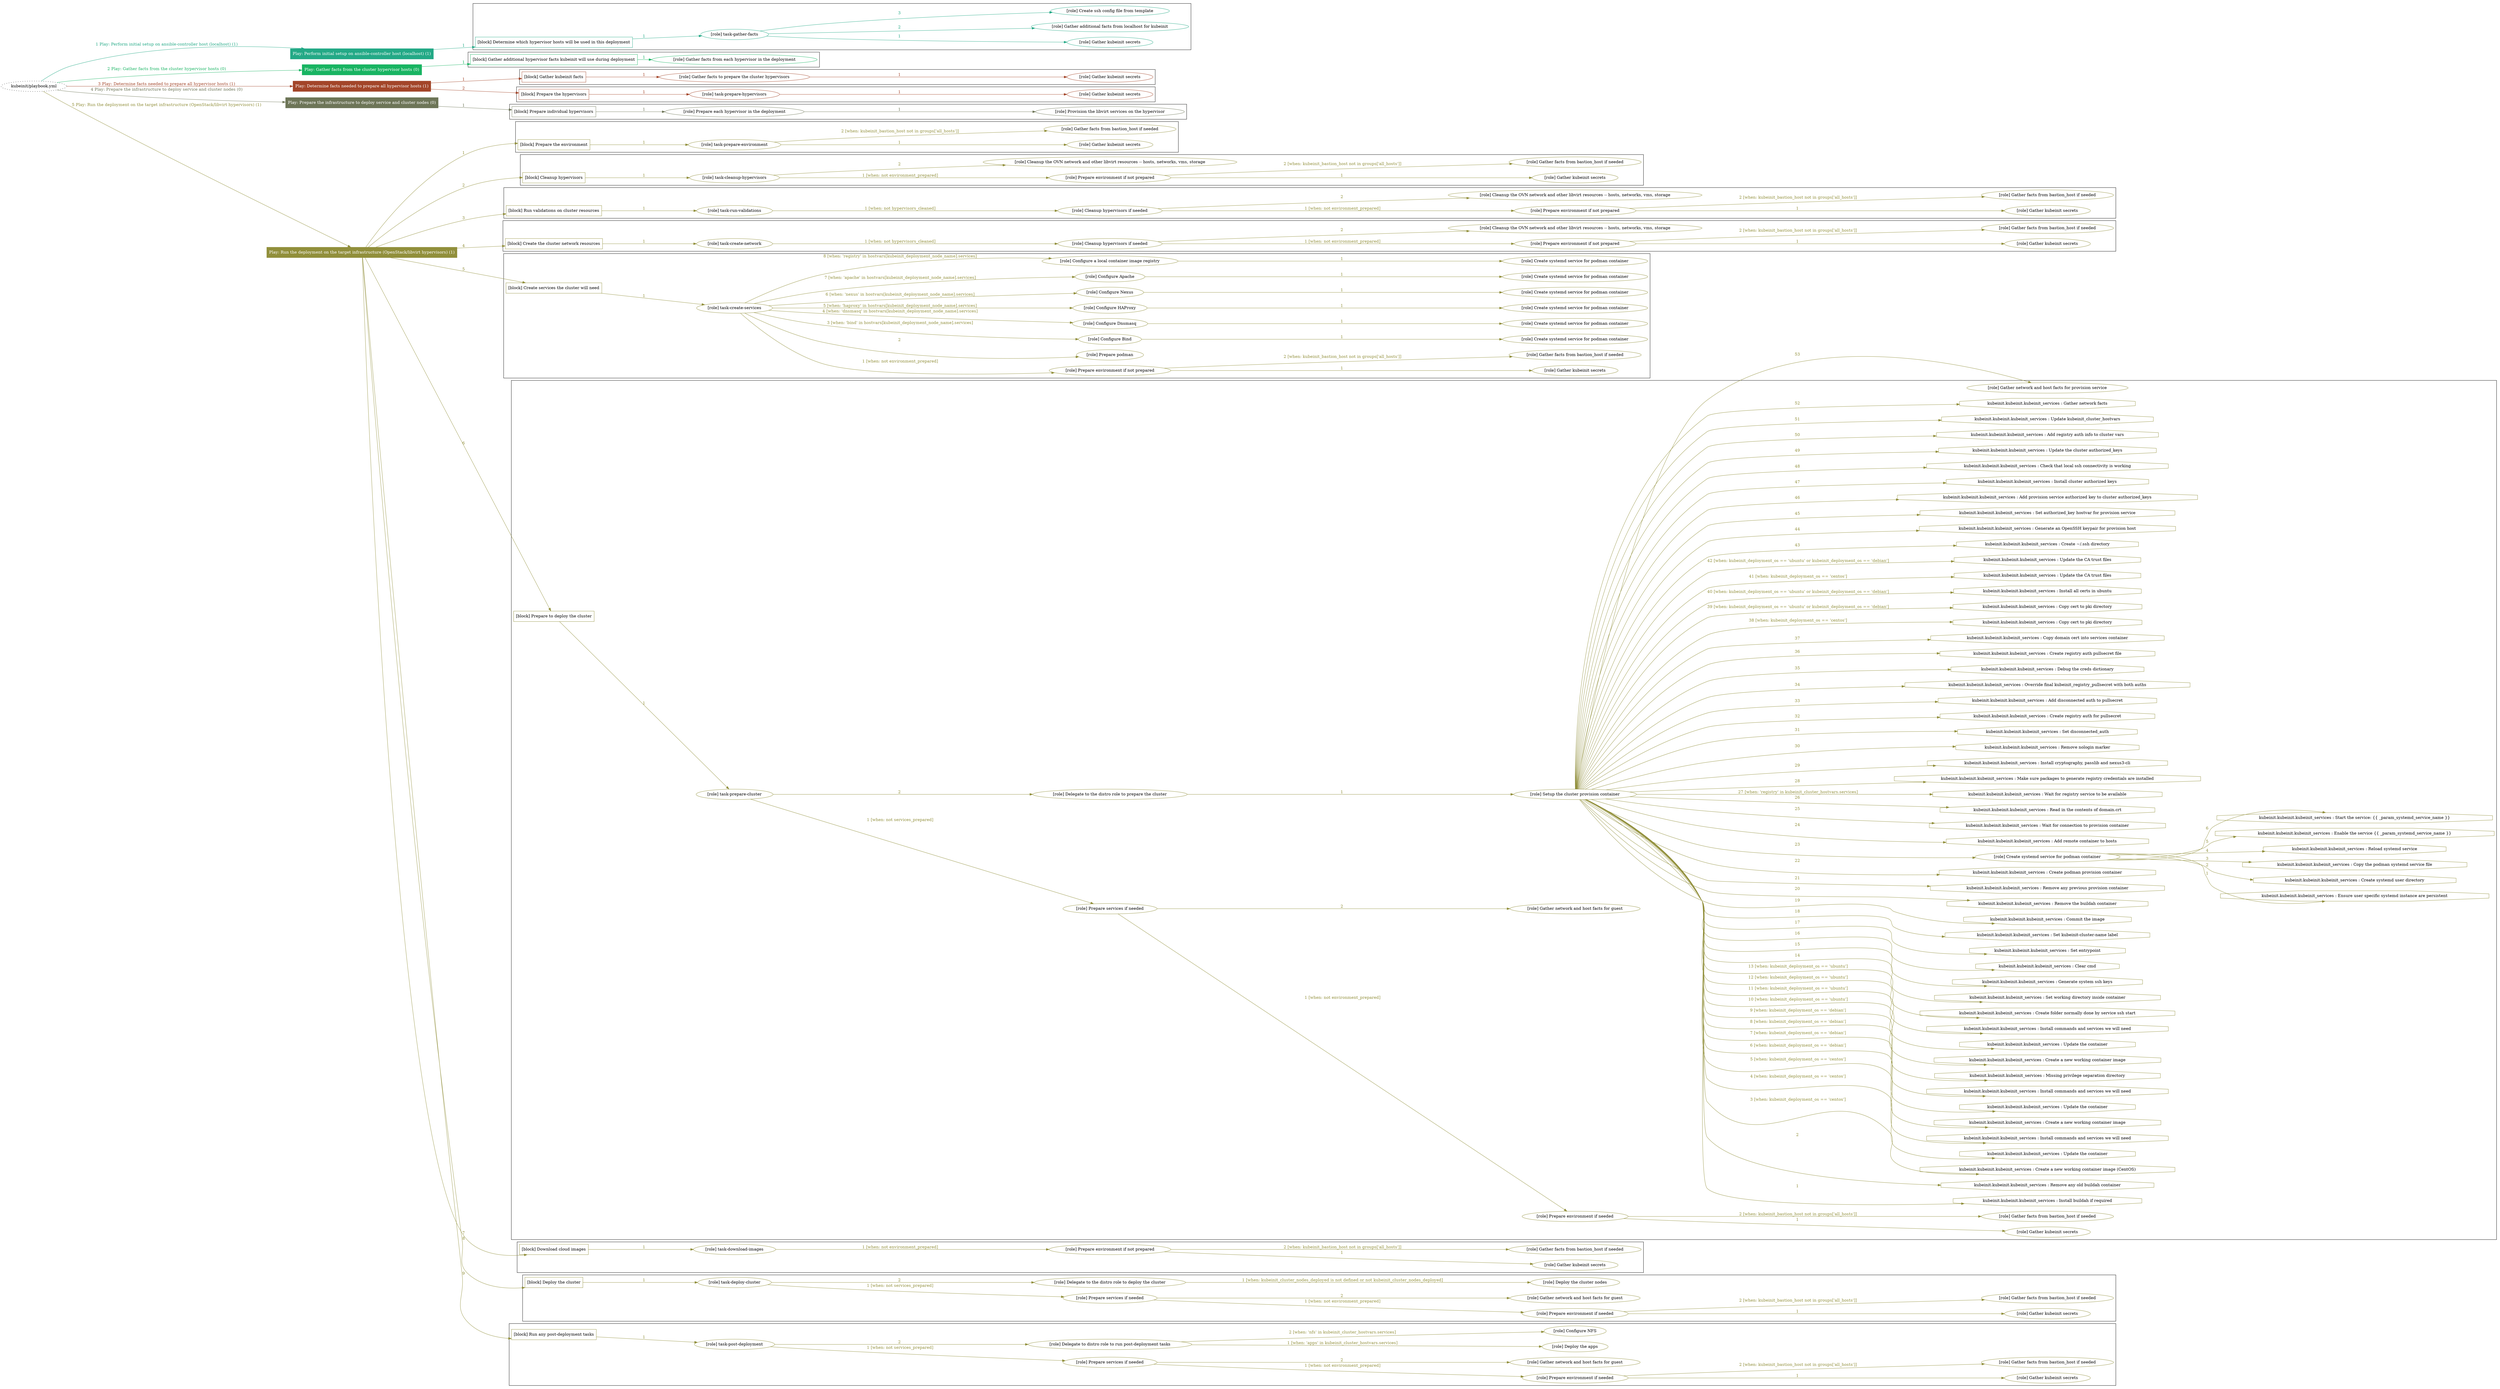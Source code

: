 digraph {
	graph [concentrate=true ordering=in rankdir=LR ratio=fill]
	edge [esep=5 sep=10]
	"kubeinit/playbook.yml" [URL="/home/runner/work/kubeinit/kubeinit/kubeinit/playbook.yml" id=playbook_2f6821a0 style=dotted]
	"kubeinit/playbook.yml" -> play_38bbf419 [label="1 Play: Perform initial setup on ansible-controller host (localhost) (1)" color="#23a986" fontcolor="#23a986" id=edge_play_38bbf419 labeltooltip="1 Play: Perform initial setup on ansible-controller host (localhost) (1)" tooltip="1 Play: Perform initial setup on ansible-controller host (localhost) (1)"]
	subgraph "Play: Perform initial setup on ansible-controller host (localhost) (1)" {
		play_38bbf419 [label="Play: Perform initial setup on ansible-controller host (localhost) (1)" URL="/home/runner/work/kubeinit/kubeinit/kubeinit/playbook.yml" color="#23a986" fontcolor="#ffffff" id=play_38bbf419 shape=box style=filled tooltip=localhost]
		play_38bbf419 -> block_a93af56c [label=1 color="#23a986" fontcolor="#23a986" id=edge_block_a93af56c labeltooltip=1 tooltip=1]
		subgraph cluster_block_a93af56c {
			block_a93af56c [label="[block] Determine which hypervisor hosts will be used in this deployment" URL="/home/runner/work/kubeinit/kubeinit/kubeinit/playbook.yml" color="#23a986" id=block_a93af56c labeltooltip="Determine which hypervisor hosts will be used in this deployment" shape=box tooltip="Determine which hypervisor hosts will be used in this deployment"]
			block_a93af56c -> role_eaca3b4e [label="1 " color="#23a986" fontcolor="#23a986" id=edge_role_eaca3b4e labeltooltip="1 " tooltip="1 "]
			subgraph "task-gather-facts" {
				role_eaca3b4e [label="[role] task-gather-facts" URL="/home/runner/work/kubeinit/kubeinit/kubeinit/playbook.yml" color="#23a986" id=role_eaca3b4e tooltip="task-gather-facts"]
				role_eaca3b4e -> role_fbb359d5 [label="1 " color="#23a986" fontcolor="#23a986" id=edge_role_fbb359d5 labeltooltip="1 " tooltip="1 "]
				subgraph "Gather kubeinit secrets" {
					role_fbb359d5 [label="[role] Gather kubeinit secrets" URL="/home/runner/.ansible/collections/ansible_collections/kubeinit/kubeinit/roles/kubeinit_prepare/tasks/build_hypervisors_group.yml" color="#23a986" id=role_fbb359d5 tooltip="Gather kubeinit secrets"]
				}
				role_eaca3b4e -> role_3345a836 [label="2 " color="#23a986" fontcolor="#23a986" id=edge_role_3345a836 labeltooltip="2 " tooltip="2 "]
				subgraph "Gather additional facts from localhost for kubeinit" {
					role_3345a836 [label="[role] Gather additional facts from localhost for kubeinit" URL="/home/runner/.ansible/collections/ansible_collections/kubeinit/kubeinit/roles/kubeinit_prepare/tasks/build_hypervisors_group.yml" color="#23a986" id=role_3345a836 tooltip="Gather additional facts from localhost for kubeinit"]
				}
				role_eaca3b4e -> role_5983c2c1 [label="3 " color="#23a986" fontcolor="#23a986" id=edge_role_5983c2c1 labeltooltip="3 " tooltip="3 "]
				subgraph "Create ssh config file from template" {
					role_5983c2c1 [label="[role] Create ssh config file from template" URL="/home/runner/.ansible/collections/ansible_collections/kubeinit/kubeinit/roles/kubeinit_prepare/tasks/build_hypervisors_group.yml" color="#23a986" id=role_5983c2c1 tooltip="Create ssh config file from template"]
				}
			}
		}
	}
	"kubeinit/playbook.yml" -> play_6d68c118 [label="2 Play: Gather facts from the cluster hypervisor hosts (0)" color="#18b462" fontcolor="#18b462" id=edge_play_6d68c118 labeltooltip="2 Play: Gather facts from the cluster hypervisor hosts (0)" tooltip="2 Play: Gather facts from the cluster hypervisor hosts (0)"]
	subgraph "Play: Gather facts from the cluster hypervisor hosts (0)" {
		play_6d68c118 [label="Play: Gather facts from the cluster hypervisor hosts (0)" URL="/home/runner/work/kubeinit/kubeinit/kubeinit/playbook.yml" color="#18b462" fontcolor="#ffffff" id=play_6d68c118 shape=box style=filled tooltip="Play: Gather facts from the cluster hypervisor hosts (0)"]
		play_6d68c118 -> block_3a129df3 [label=1 color="#18b462" fontcolor="#18b462" id=edge_block_3a129df3 labeltooltip=1 tooltip=1]
		subgraph cluster_block_3a129df3 {
			block_3a129df3 [label="[block] Gather additional hypervisor facts kubeinit will use during deployment" URL="/home/runner/work/kubeinit/kubeinit/kubeinit/playbook.yml" color="#18b462" id=block_3a129df3 labeltooltip="Gather additional hypervisor facts kubeinit will use during deployment" shape=box tooltip="Gather additional hypervisor facts kubeinit will use during deployment"]
			block_3a129df3 -> role_044b091e [label="1 " color="#18b462" fontcolor="#18b462" id=edge_role_044b091e labeltooltip="1 " tooltip="1 "]
			subgraph "Gather facts from each hypervisor in the deployment" {
				role_044b091e [label="[role] Gather facts from each hypervisor in the deployment" URL="/home/runner/work/kubeinit/kubeinit/kubeinit/playbook.yml" color="#18b462" id=role_044b091e tooltip="Gather facts from each hypervisor in the deployment"]
			}
		}
	}
	"kubeinit/playbook.yml" -> play_86be7e12 [label="3 Play: Determine facts needed to prepare all hypervisor hosts (1)" color="#a34529" fontcolor="#a34529" id=edge_play_86be7e12 labeltooltip="3 Play: Determine facts needed to prepare all hypervisor hosts (1)" tooltip="3 Play: Determine facts needed to prepare all hypervisor hosts (1)"]
	subgraph "Play: Determine facts needed to prepare all hypervisor hosts (1)" {
		play_86be7e12 [label="Play: Determine facts needed to prepare all hypervisor hosts (1)" URL="/home/runner/work/kubeinit/kubeinit/kubeinit/playbook.yml" color="#a34529" fontcolor="#ffffff" id=play_86be7e12 shape=box style=filled tooltip=localhost]
		play_86be7e12 -> block_6a69ab47 [label=1 color="#a34529" fontcolor="#a34529" id=edge_block_6a69ab47 labeltooltip=1 tooltip=1]
		subgraph cluster_block_6a69ab47 {
			block_6a69ab47 [label="[block] Gather kubeinit facts" URL="/home/runner/work/kubeinit/kubeinit/kubeinit/playbook.yml" color="#a34529" id=block_6a69ab47 labeltooltip="Gather kubeinit facts" shape=box tooltip="Gather kubeinit facts"]
			block_6a69ab47 -> role_0749c4fd [label="1 " color="#a34529" fontcolor="#a34529" id=edge_role_0749c4fd labeltooltip="1 " tooltip="1 "]
			subgraph "Gather facts to prepare the cluster hypervisors" {
				role_0749c4fd [label="[role] Gather facts to prepare the cluster hypervisors" URL="/home/runner/work/kubeinit/kubeinit/kubeinit/playbook.yml" color="#a34529" id=role_0749c4fd tooltip="Gather facts to prepare the cluster hypervisors"]
				role_0749c4fd -> role_faceb5da [label="1 " color="#a34529" fontcolor="#a34529" id=edge_role_faceb5da labeltooltip="1 " tooltip="1 "]
				subgraph "Gather kubeinit secrets" {
					role_faceb5da [label="[role] Gather kubeinit secrets" URL="/home/runner/.ansible/collections/ansible_collections/kubeinit/kubeinit/roles/kubeinit_prepare/tasks/gather_kubeinit_facts.yml" color="#a34529" id=role_faceb5da tooltip="Gather kubeinit secrets"]
				}
			}
		}
		play_86be7e12 -> block_4335b03b [label=2 color="#a34529" fontcolor="#a34529" id=edge_block_4335b03b labeltooltip=2 tooltip=2]
		subgraph cluster_block_4335b03b {
			block_4335b03b [label="[block] Prepare the hypervisors" URL="/home/runner/work/kubeinit/kubeinit/kubeinit/playbook.yml" color="#a34529" id=block_4335b03b labeltooltip="Prepare the hypervisors" shape=box tooltip="Prepare the hypervisors"]
			block_4335b03b -> role_92ca5760 [label="1 " color="#a34529" fontcolor="#a34529" id=edge_role_92ca5760 labeltooltip="1 " tooltip="1 "]
			subgraph "task-prepare-hypervisors" {
				role_92ca5760 [label="[role] task-prepare-hypervisors" URL="/home/runner/work/kubeinit/kubeinit/kubeinit/playbook.yml" color="#a34529" id=role_92ca5760 tooltip="task-prepare-hypervisors"]
				role_92ca5760 -> role_7c408704 [label="1 " color="#a34529" fontcolor="#a34529" id=edge_role_7c408704 labeltooltip="1 " tooltip="1 "]
				subgraph "Gather kubeinit secrets" {
					role_7c408704 [label="[role] Gather kubeinit secrets" URL="/home/runner/.ansible/collections/ansible_collections/kubeinit/kubeinit/roles/kubeinit_prepare/tasks/gather_kubeinit_facts.yml" color="#a34529" id=role_7c408704 tooltip="Gather kubeinit secrets"]
				}
			}
		}
	}
	"kubeinit/playbook.yml" -> play_6dfa2959 [label="4 Play: Prepare the infrastructure to deploy service and cluster nodes (0)" color="#6d7557" fontcolor="#6d7557" id=edge_play_6dfa2959 labeltooltip="4 Play: Prepare the infrastructure to deploy service and cluster nodes (0)" tooltip="4 Play: Prepare the infrastructure to deploy service and cluster nodes (0)"]
	subgraph "Play: Prepare the infrastructure to deploy service and cluster nodes (0)" {
		play_6dfa2959 [label="Play: Prepare the infrastructure to deploy service and cluster nodes (0)" URL="/home/runner/work/kubeinit/kubeinit/kubeinit/playbook.yml" color="#6d7557" fontcolor="#ffffff" id=play_6dfa2959 shape=box style=filled tooltip="Play: Prepare the infrastructure to deploy service and cluster nodes (0)"]
		play_6dfa2959 -> block_f8318c58 [label=1 color="#6d7557" fontcolor="#6d7557" id=edge_block_f8318c58 labeltooltip=1 tooltip=1]
		subgraph cluster_block_f8318c58 {
			block_f8318c58 [label="[block] Prepare individual hypervisors" URL="/home/runner/work/kubeinit/kubeinit/kubeinit/playbook.yml" color="#6d7557" id=block_f8318c58 labeltooltip="Prepare individual hypervisors" shape=box tooltip="Prepare individual hypervisors"]
			block_f8318c58 -> role_a76a5036 [label="1 " color="#6d7557" fontcolor="#6d7557" id=edge_role_a76a5036 labeltooltip="1 " tooltip="1 "]
			subgraph "Prepare each hypervisor in the deployment" {
				role_a76a5036 [label="[role] Prepare each hypervisor in the deployment" URL="/home/runner/work/kubeinit/kubeinit/kubeinit/playbook.yml" color="#6d7557" id=role_a76a5036 tooltip="Prepare each hypervisor in the deployment"]
				role_a76a5036 -> role_95cc5d8c [label="1 " color="#6d7557" fontcolor="#6d7557" id=edge_role_95cc5d8c labeltooltip="1 " tooltip="1 "]
				subgraph "Provision the libvirt services on the hypervisor" {
					role_95cc5d8c [label="[role] Provision the libvirt services on the hypervisor" URL="/home/runner/.ansible/collections/ansible_collections/kubeinit/kubeinit/roles/kubeinit_prepare/tasks/prepare_hypervisor.yml" color="#6d7557" id=role_95cc5d8c tooltip="Provision the libvirt services on the hypervisor"]
				}
			}
		}
	}
	"kubeinit/playbook.yml" -> play_a6d8638c [label="5 Play: Run the deployment on the target infrastructure (OpenStack/libvirt hypervisors) (1)" color="#918f3b" fontcolor="#918f3b" id=edge_play_a6d8638c labeltooltip="5 Play: Run the deployment on the target infrastructure (OpenStack/libvirt hypervisors) (1)" tooltip="5 Play: Run the deployment on the target infrastructure (OpenStack/libvirt hypervisors) (1)"]
	subgraph "Play: Run the deployment on the target infrastructure (OpenStack/libvirt hypervisors) (1)" {
		play_a6d8638c [label="Play: Run the deployment on the target infrastructure (OpenStack/libvirt hypervisors) (1)" URL="/home/runner/work/kubeinit/kubeinit/kubeinit/playbook.yml" color="#918f3b" fontcolor="#ffffff" id=play_a6d8638c shape=box style=filled tooltip=localhost]
		play_a6d8638c -> block_734551bc [label=1 color="#918f3b" fontcolor="#918f3b" id=edge_block_734551bc labeltooltip=1 tooltip=1]
		subgraph cluster_block_734551bc {
			block_734551bc [label="[block] Prepare the environment" URL="/home/runner/work/kubeinit/kubeinit/kubeinit/playbook.yml" color="#918f3b" id=block_734551bc labeltooltip="Prepare the environment" shape=box tooltip="Prepare the environment"]
			block_734551bc -> role_a19459ec [label="1 " color="#918f3b" fontcolor="#918f3b" id=edge_role_a19459ec labeltooltip="1 " tooltip="1 "]
			subgraph "task-prepare-environment" {
				role_a19459ec [label="[role] task-prepare-environment" URL="/home/runner/work/kubeinit/kubeinit/kubeinit/playbook.yml" color="#918f3b" id=role_a19459ec tooltip="task-prepare-environment"]
				role_a19459ec -> role_1d31d38e [label="1 " color="#918f3b" fontcolor="#918f3b" id=edge_role_1d31d38e labeltooltip="1 " tooltip="1 "]
				subgraph "Gather kubeinit secrets" {
					role_1d31d38e [label="[role] Gather kubeinit secrets" URL="/home/runner/.ansible/collections/ansible_collections/kubeinit/kubeinit/roles/kubeinit_prepare/tasks/gather_kubeinit_facts.yml" color="#918f3b" id=role_1d31d38e tooltip="Gather kubeinit secrets"]
				}
				role_a19459ec -> role_84e5ec5c [label="2 [when: kubeinit_bastion_host not in groups['all_hosts']]" color="#918f3b" fontcolor="#918f3b" id=edge_role_84e5ec5c labeltooltip="2 [when: kubeinit_bastion_host not in groups['all_hosts']]" tooltip="2 [when: kubeinit_bastion_host not in groups['all_hosts']]"]
				subgraph "Gather facts from bastion_host if needed" {
					role_84e5ec5c [label="[role] Gather facts from bastion_host if needed" URL="/home/runner/.ansible/collections/ansible_collections/kubeinit/kubeinit/roles/kubeinit_prepare/tasks/main.yml" color="#918f3b" id=role_84e5ec5c tooltip="Gather facts from bastion_host if needed"]
				}
			}
		}
		play_a6d8638c -> block_c14efa69 [label=2 color="#918f3b" fontcolor="#918f3b" id=edge_block_c14efa69 labeltooltip=2 tooltip=2]
		subgraph cluster_block_c14efa69 {
			block_c14efa69 [label="[block] Cleanup hypervisors" URL="/home/runner/work/kubeinit/kubeinit/kubeinit/playbook.yml" color="#918f3b" id=block_c14efa69 labeltooltip="Cleanup hypervisors" shape=box tooltip="Cleanup hypervisors"]
			block_c14efa69 -> role_4a4b7e07 [label="1 " color="#918f3b" fontcolor="#918f3b" id=edge_role_4a4b7e07 labeltooltip="1 " tooltip="1 "]
			subgraph "task-cleanup-hypervisors" {
				role_4a4b7e07 [label="[role] task-cleanup-hypervisors" URL="/home/runner/work/kubeinit/kubeinit/kubeinit/playbook.yml" color="#918f3b" id=role_4a4b7e07 tooltip="task-cleanup-hypervisors"]
				role_4a4b7e07 -> role_eb93131d [label="1 [when: not environment_prepared]" color="#918f3b" fontcolor="#918f3b" id=edge_role_eb93131d labeltooltip="1 [when: not environment_prepared]" tooltip="1 [when: not environment_prepared]"]
				subgraph "Prepare environment if not prepared" {
					role_eb93131d [label="[role] Prepare environment if not prepared" URL="/home/runner/.ansible/collections/ansible_collections/kubeinit/kubeinit/roles/kubeinit_libvirt/tasks/cleanup_hypervisors.yml" color="#918f3b" id=role_eb93131d tooltip="Prepare environment if not prepared"]
					role_eb93131d -> role_914e23b1 [label="1 " color="#918f3b" fontcolor="#918f3b" id=edge_role_914e23b1 labeltooltip="1 " tooltip="1 "]
					subgraph "Gather kubeinit secrets" {
						role_914e23b1 [label="[role] Gather kubeinit secrets" URL="/home/runner/.ansible/collections/ansible_collections/kubeinit/kubeinit/roles/kubeinit_prepare/tasks/gather_kubeinit_facts.yml" color="#918f3b" id=role_914e23b1 tooltip="Gather kubeinit secrets"]
					}
					role_eb93131d -> role_35a60c2e [label="2 [when: kubeinit_bastion_host not in groups['all_hosts']]" color="#918f3b" fontcolor="#918f3b" id=edge_role_35a60c2e labeltooltip="2 [when: kubeinit_bastion_host not in groups['all_hosts']]" tooltip="2 [when: kubeinit_bastion_host not in groups['all_hosts']]"]
					subgraph "Gather facts from bastion_host if needed" {
						role_35a60c2e [label="[role] Gather facts from bastion_host if needed" URL="/home/runner/.ansible/collections/ansible_collections/kubeinit/kubeinit/roles/kubeinit_prepare/tasks/main.yml" color="#918f3b" id=role_35a60c2e tooltip="Gather facts from bastion_host if needed"]
					}
				}
				role_4a4b7e07 -> role_18f0dfe8 [label="2 " color="#918f3b" fontcolor="#918f3b" id=edge_role_18f0dfe8 labeltooltip="2 " tooltip="2 "]
				subgraph "Cleanup the OVN network and other libvirt resources -- hosts, networks, vms, storage" {
					role_18f0dfe8 [label="[role] Cleanup the OVN network and other libvirt resources -- hosts, networks, vms, storage" URL="/home/runner/.ansible/collections/ansible_collections/kubeinit/kubeinit/roles/kubeinit_libvirt/tasks/cleanup_hypervisors.yml" color="#918f3b" id=role_18f0dfe8 tooltip="Cleanup the OVN network and other libvirt resources -- hosts, networks, vms, storage"]
				}
			}
		}
		play_a6d8638c -> block_2d2505e6 [label=3 color="#918f3b" fontcolor="#918f3b" id=edge_block_2d2505e6 labeltooltip=3 tooltip=3]
		subgraph cluster_block_2d2505e6 {
			block_2d2505e6 [label="[block] Run validations on cluster resources" URL="/home/runner/work/kubeinit/kubeinit/kubeinit/playbook.yml" color="#918f3b" id=block_2d2505e6 labeltooltip="Run validations on cluster resources" shape=box tooltip="Run validations on cluster resources"]
			block_2d2505e6 -> role_215ad92e [label="1 " color="#918f3b" fontcolor="#918f3b" id=edge_role_215ad92e labeltooltip="1 " tooltip="1 "]
			subgraph "task-run-validations" {
				role_215ad92e [label="[role] task-run-validations" URL="/home/runner/work/kubeinit/kubeinit/kubeinit/playbook.yml" color="#918f3b" id=role_215ad92e tooltip="task-run-validations"]
				role_215ad92e -> role_820dce00 [label="1 [when: not hypervisors_cleaned]" color="#918f3b" fontcolor="#918f3b" id=edge_role_820dce00 labeltooltip="1 [when: not hypervisors_cleaned]" tooltip="1 [when: not hypervisors_cleaned]"]
				subgraph "Cleanup hypervisors if needed" {
					role_820dce00 [label="[role] Cleanup hypervisors if needed" URL="/home/runner/.ansible/collections/ansible_collections/kubeinit/kubeinit/roles/kubeinit_validations/tasks/main.yml" color="#918f3b" id=role_820dce00 tooltip="Cleanup hypervisors if needed"]
					role_820dce00 -> role_57fc39bd [label="1 [when: not environment_prepared]" color="#918f3b" fontcolor="#918f3b" id=edge_role_57fc39bd labeltooltip="1 [when: not environment_prepared]" tooltip="1 [when: not environment_prepared]"]
					subgraph "Prepare environment if not prepared" {
						role_57fc39bd [label="[role] Prepare environment if not prepared" URL="/home/runner/.ansible/collections/ansible_collections/kubeinit/kubeinit/roles/kubeinit_libvirt/tasks/cleanup_hypervisors.yml" color="#918f3b" id=role_57fc39bd tooltip="Prepare environment if not prepared"]
						role_57fc39bd -> role_09556a7d [label="1 " color="#918f3b" fontcolor="#918f3b" id=edge_role_09556a7d labeltooltip="1 " tooltip="1 "]
						subgraph "Gather kubeinit secrets" {
							role_09556a7d [label="[role] Gather kubeinit secrets" URL="/home/runner/.ansible/collections/ansible_collections/kubeinit/kubeinit/roles/kubeinit_prepare/tasks/gather_kubeinit_facts.yml" color="#918f3b" id=role_09556a7d tooltip="Gather kubeinit secrets"]
						}
						role_57fc39bd -> role_25bd6fc8 [label="2 [when: kubeinit_bastion_host not in groups['all_hosts']]" color="#918f3b" fontcolor="#918f3b" id=edge_role_25bd6fc8 labeltooltip="2 [when: kubeinit_bastion_host not in groups['all_hosts']]" tooltip="2 [when: kubeinit_bastion_host not in groups['all_hosts']]"]
						subgraph "Gather facts from bastion_host if needed" {
							role_25bd6fc8 [label="[role] Gather facts from bastion_host if needed" URL="/home/runner/.ansible/collections/ansible_collections/kubeinit/kubeinit/roles/kubeinit_prepare/tasks/main.yml" color="#918f3b" id=role_25bd6fc8 tooltip="Gather facts from bastion_host if needed"]
						}
					}
					role_820dce00 -> role_67622c76 [label="2 " color="#918f3b" fontcolor="#918f3b" id=edge_role_67622c76 labeltooltip="2 " tooltip="2 "]
					subgraph "Cleanup the OVN network and other libvirt resources -- hosts, networks, vms, storage" {
						role_67622c76 [label="[role] Cleanup the OVN network and other libvirt resources -- hosts, networks, vms, storage" URL="/home/runner/.ansible/collections/ansible_collections/kubeinit/kubeinit/roles/kubeinit_libvirt/tasks/cleanup_hypervisors.yml" color="#918f3b" id=role_67622c76 tooltip="Cleanup the OVN network and other libvirt resources -- hosts, networks, vms, storage"]
					}
				}
			}
		}
		play_a6d8638c -> block_64927889 [label=4 color="#918f3b" fontcolor="#918f3b" id=edge_block_64927889 labeltooltip=4 tooltip=4]
		subgraph cluster_block_64927889 {
			block_64927889 [label="[block] Create the cluster network resources" URL="/home/runner/work/kubeinit/kubeinit/kubeinit/playbook.yml" color="#918f3b" id=block_64927889 labeltooltip="Create the cluster network resources" shape=box tooltip="Create the cluster network resources"]
			block_64927889 -> role_26d83474 [label="1 " color="#918f3b" fontcolor="#918f3b" id=edge_role_26d83474 labeltooltip="1 " tooltip="1 "]
			subgraph "task-create-network" {
				role_26d83474 [label="[role] task-create-network" URL="/home/runner/work/kubeinit/kubeinit/kubeinit/playbook.yml" color="#918f3b" id=role_26d83474 tooltip="task-create-network"]
				role_26d83474 -> role_43b762d5 [label="1 [when: not hypervisors_cleaned]" color="#918f3b" fontcolor="#918f3b" id=edge_role_43b762d5 labeltooltip="1 [when: not hypervisors_cleaned]" tooltip="1 [when: not hypervisors_cleaned]"]
				subgraph "Cleanup hypervisors if needed" {
					role_43b762d5 [label="[role] Cleanup hypervisors if needed" URL="/home/runner/.ansible/collections/ansible_collections/kubeinit/kubeinit/roles/kubeinit_libvirt/tasks/create_network.yml" color="#918f3b" id=role_43b762d5 tooltip="Cleanup hypervisors if needed"]
					role_43b762d5 -> role_a72d8645 [label="1 [when: not environment_prepared]" color="#918f3b" fontcolor="#918f3b" id=edge_role_a72d8645 labeltooltip="1 [when: not environment_prepared]" tooltip="1 [when: not environment_prepared]"]
					subgraph "Prepare environment if not prepared" {
						role_a72d8645 [label="[role] Prepare environment if not prepared" URL="/home/runner/.ansible/collections/ansible_collections/kubeinit/kubeinit/roles/kubeinit_libvirt/tasks/cleanup_hypervisors.yml" color="#918f3b" id=role_a72d8645 tooltip="Prepare environment if not prepared"]
						role_a72d8645 -> role_a47841a8 [label="1 " color="#918f3b" fontcolor="#918f3b" id=edge_role_a47841a8 labeltooltip="1 " tooltip="1 "]
						subgraph "Gather kubeinit secrets" {
							role_a47841a8 [label="[role] Gather kubeinit secrets" URL="/home/runner/.ansible/collections/ansible_collections/kubeinit/kubeinit/roles/kubeinit_prepare/tasks/gather_kubeinit_facts.yml" color="#918f3b" id=role_a47841a8 tooltip="Gather kubeinit secrets"]
						}
						role_a72d8645 -> role_40822309 [label="2 [when: kubeinit_bastion_host not in groups['all_hosts']]" color="#918f3b" fontcolor="#918f3b" id=edge_role_40822309 labeltooltip="2 [when: kubeinit_bastion_host not in groups['all_hosts']]" tooltip="2 [when: kubeinit_bastion_host not in groups['all_hosts']]"]
						subgraph "Gather facts from bastion_host if needed" {
							role_40822309 [label="[role] Gather facts from bastion_host if needed" URL="/home/runner/.ansible/collections/ansible_collections/kubeinit/kubeinit/roles/kubeinit_prepare/tasks/main.yml" color="#918f3b" id=role_40822309 tooltip="Gather facts from bastion_host if needed"]
						}
					}
					role_43b762d5 -> role_9cfdb6b6 [label="2 " color="#918f3b" fontcolor="#918f3b" id=edge_role_9cfdb6b6 labeltooltip="2 " tooltip="2 "]
					subgraph "Cleanup the OVN network and other libvirt resources -- hosts, networks, vms, storage" {
						role_9cfdb6b6 [label="[role] Cleanup the OVN network and other libvirt resources -- hosts, networks, vms, storage" URL="/home/runner/.ansible/collections/ansible_collections/kubeinit/kubeinit/roles/kubeinit_libvirt/tasks/cleanup_hypervisors.yml" color="#918f3b" id=role_9cfdb6b6 tooltip="Cleanup the OVN network and other libvirt resources -- hosts, networks, vms, storage"]
					}
				}
			}
		}
		play_a6d8638c -> block_3110d40e [label=5 color="#918f3b" fontcolor="#918f3b" id=edge_block_3110d40e labeltooltip=5 tooltip=5]
		subgraph cluster_block_3110d40e {
			block_3110d40e [label="[block] Create services the cluster will need" URL="/home/runner/work/kubeinit/kubeinit/kubeinit/playbook.yml" color="#918f3b" id=block_3110d40e labeltooltip="Create services the cluster will need" shape=box tooltip="Create services the cluster will need"]
			block_3110d40e -> role_daad6ffc [label="1 " color="#918f3b" fontcolor="#918f3b" id=edge_role_daad6ffc labeltooltip="1 " tooltip="1 "]
			subgraph "task-create-services" {
				role_daad6ffc [label="[role] task-create-services" URL="/home/runner/work/kubeinit/kubeinit/kubeinit/playbook.yml" color="#918f3b" id=role_daad6ffc tooltip="task-create-services"]
				role_daad6ffc -> role_c9218b12 [label="1 [when: not environment_prepared]" color="#918f3b" fontcolor="#918f3b" id=edge_role_c9218b12 labeltooltip="1 [when: not environment_prepared]" tooltip="1 [when: not environment_prepared]"]
				subgraph "Prepare environment if not prepared" {
					role_c9218b12 [label="[role] Prepare environment if not prepared" URL="/home/runner/.ansible/collections/ansible_collections/kubeinit/kubeinit/roles/kubeinit_services/tasks/main.yml" color="#918f3b" id=role_c9218b12 tooltip="Prepare environment if not prepared"]
					role_c9218b12 -> role_8a10b72f [label="1 " color="#918f3b" fontcolor="#918f3b" id=edge_role_8a10b72f labeltooltip="1 " tooltip="1 "]
					subgraph "Gather kubeinit secrets" {
						role_8a10b72f [label="[role] Gather kubeinit secrets" URL="/home/runner/.ansible/collections/ansible_collections/kubeinit/kubeinit/roles/kubeinit_prepare/tasks/gather_kubeinit_facts.yml" color="#918f3b" id=role_8a10b72f tooltip="Gather kubeinit secrets"]
					}
					role_c9218b12 -> role_1150741c [label="2 [when: kubeinit_bastion_host not in groups['all_hosts']]" color="#918f3b" fontcolor="#918f3b" id=edge_role_1150741c labeltooltip="2 [when: kubeinit_bastion_host not in groups['all_hosts']]" tooltip="2 [when: kubeinit_bastion_host not in groups['all_hosts']]"]
					subgraph "Gather facts from bastion_host if needed" {
						role_1150741c [label="[role] Gather facts from bastion_host if needed" URL="/home/runner/.ansible/collections/ansible_collections/kubeinit/kubeinit/roles/kubeinit_prepare/tasks/main.yml" color="#918f3b" id=role_1150741c tooltip="Gather facts from bastion_host if needed"]
					}
				}
				role_daad6ffc -> role_1343c8a2 [label="2 " color="#918f3b" fontcolor="#918f3b" id=edge_role_1343c8a2 labeltooltip="2 " tooltip="2 "]
				subgraph "Prepare podman" {
					role_1343c8a2 [label="[role] Prepare podman" URL="/home/runner/.ansible/collections/ansible_collections/kubeinit/kubeinit/roles/kubeinit_services/tasks/00_create_service_pod.yml" color="#918f3b" id=role_1343c8a2 tooltip="Prepare podman"]
				}
				role_daad6ffc -> role_26f24403 [label="3 [when: 'bind' in hostvars[kubeinit_deployment_node_name].services]" color="#918f3b" fontcolor="#918f3b" id=edge_role_26f24403 labeltooltip="3 [when: 'bind' in hostvars[kubeinit_deployment_node_name].services]" tooltip="3 [when: 'bind' in hostvars[kubeinit_deployment_node_name].services]"]
				subgraph "Configure Bind" {
					role_26f24403 [label="[role] Configure Bind" URL="/home/runner/.ansible/collections/ansible_collections/kubeinit/kubeinit/roles/kubeinit_services/tasks/start_services_containers.yml" color="#918f3b" id=role_26f24403 tooltip="Configure Bind"]
					role_26f24403 -> role_74a66459 [label="1 " color="#918f3b" fontcolor="#918f3b" id=edge_role_74a66459 labeltooltip="1 " tooltip="1 "]
					subgraph "Create systemd service for podman container" {
						role_74a66459 [label="[role] Create systemd service for podman container" URL="/home/runner/.ansible/collections/ansible_collections/kubeinit/kubeinit/roles/kubeinit_bind/tasks/main.yml" color="#918f3b" id=role_74a66459 tooltip="Create systemd service for podman container"]
					}
				}
				role_daad6ffc -> role_f7962517 [label="4 [when: 'dnsmasq' in hostvars[kubeinit_deployment_node_name].services]" color="#918f3b" fontcolor="#918f3b" id=edge_role_f7962517 labeltooltip="4 [when: 'dnsmasq' in hostvars[kubeinit_deployment_node_name].services]" tooltip="4 [when: 'dnsmasq' in hostvars[kubeinit_deployment_node_name].services]"]
				subgraph "Configure Dnsmasq" {
					role_f7962517 [label="[role] Configure Dnsmasq" URL="/home/runner/.ansible/collections/ansible_collections/kubeinit/kubeinit/roles/kubeinit_services/tasks/start_services_containers.yml" color="#918f3b" id=role_f7962517 tooltip="Configure Dnsmasq"]
					role_f7962517 -> role_b19004b7 [label="1 " color="#918f3b" fontcolor="#918f3b" id=edge_role_b19004b7 labeltooltip="1 " tooltip="1 "]
					subgraph "Create systemd service for podman container" {
						role_b19004b7 [label="[role] Create systemd service for podman container" URL="/home/runner/.ansible/collections/ansible_collections/kubeinit/kubeinit/roles/kubeinit_dnsmasq/tasks/main.yml" color="#918f3b" id=role_b19004b7 tooltip="Create systemd service for podman container"]
					}
				}
				role_daad6ffc -> role_dcdc6b39 [label="5 [when: 'haproxy' in hostvars[kubeinit_deployment_node_name].services]" color="#918f3b" fontcolor="#918f3b" id=edge_role_dcdc6b39 labeltooltip="5 [when: 'haproxy' in hostvars[kubeinit_deployment_node_name].services]" tooltip="5 [when: 'haproxy' in hostvars[kubeinit_deployment_node_name].services]"]
				subgraph "Configure HAProxy" {
					role_dcdc6b39 [label="[role] Configure HAProxy" URL="/home/runner/.ansible/collections/ansible_collections/kubeinit/kubeinit/roles/kubeinit_services/tasks/start_services_containers.yml" color="#918f3b" id=role_dcdc6b39 tooltip="Configure HAProxy"]
					role_dcdc6b39 -> role_cc861aac [label="1 " color="#918f3b" fontcolor="#918f3b" id=edge_role_cc861aac labeltooltip="1 " tooltip="1 "]
					subgraph "Create systemd service for podman container" {
						role_cc861aac [label="[role] Create systemd service for podman container" URL="/home/runner/.ansible/collections/ansible_collections/kubeinit/kubeinit/roles/kubeinit_haproxy/tasks/main.yml" color="#918f3b" id=role_cc861aac tooltip="Create systemd service for podman container"]
					}
				}
				role_daad6ffc -> role_6d6ce1bc [label="6 [when: 'nexus' in hostvars[kubeinit_deployment_node_name].services]" color="#918f3b" fontcolor="#918f3b" id=edge_role_6d6ce1bc labeltooltip="6 [when: 'nexus' in hostvars[kubeinit_deployment_node_name].services]" tooltip="6 [when: 'nexus' in hostvars[kubeinit_deployment_node_name].services]"]
				subgraph "Configure Nexus" {
					role_6d6ce1bc [label="[role] Configure Nexus" URL="/home/runner/.ansible/collections/ansible_collections/kubeinit/kubeinit/roles/kubeinit_services/tasks/start_services_containers.yml" color="#918f3b" id=role_6d6ce1bc tooltip="Configure Nexus"]
					role_6d6ce1bc -> role_7a5b3497 [label="1 " color="#918f3b" fontcolor="#918f3b" id=edge_role_7a5b3497 labeltooltip="1 " tooltip="1 "]
					subgraph "Create systemd service for podman container" {
						role_7a5b3497 [label="[role] Create systemd service for podman container" URL="/home/runner/.ansible/collections/ansible_collections/kubeinit/kubeinit/roles/kubeinit_nexus/tasks/main.yml" color="#918f3b" id=role_7a5b3497 tooltip="Create systemd service for podman container"]
					}
				}
				role_daad6ffc -> role_f08817e8 [label="7 [when: 'apache' in hostvars[kubeinit_deployment_node_name].services]" color="#918f3b" fontcolor="#918f3b" id=edge_role_f08817e8 labeltooltip="7 [when: 'apache' in hostvars[kubeinit_deployment_node_name].services]" tooltip="7 [when: 'apache' in hostvars[kubeinit_deployment_node_name].services]"]
				subgraph "Configure Apache" {
					role_f08817e8 [label="[role] Configure Apache" URL="/home/runner/.ansible/collections/ansible_collections/kubeinit/kubeinit/roles/kubeinit_services/tasks/start_services_containers.yml" color="#918f3b" id=role_f08817e8 tooltip="Configure Apache"]
					role_f08817e8 -> role_05bff791 [label="1 " color="#918f3b" fontcolor="#918f3b" id=edge_role_05bff791 labeltooltip="1 " tooltip="1 "]
					subgraph "Create systemd service for podman container" {
						role_05bff791 [label="[role] Create systemd service for podman container" URL="/home/runner/.ansible/collections/ansible_collections/kubeinit/kubeinit/roles/kubeinit_apache/tasks/main.yml" color="#918f3b" id=role_05bff791 tooltip="Create systemd service for podman container"]
					}
				}
				role_daad6ffc -> role_2d2f6158 [label="8 [when: 'registry' in hostvars[kubeinit_deployment_node_name].services]" color="#918f3b" fontcolor="#918f3b" id=edge_role_2d2f6158 labeltooltip="8 [when: 'registry' in hostvars[kubeinit_deployment_node_name].services]" tooltip="8 [when: 'registry' in hostvars[kubeinit_deployment_node_name].services]"]
				subgraph "Configure a local container image registry" {
					role_2d2f6158 [label="[role] Configure a local container image registry" URL="/home/runner/.ansible/collections/ansible_collections/kubeinit/kubeinit/roles/kubeinit_services/tasks/start_services_containers.yml" color="#918f3b" id=role_2d2f6158 tooltip="Configure a local container image registry"]
					role_2d2f6158 -> role_7fcc842b [label="1 " color="#918f3b" fontcolor="#918f3b" id=edge_role_7fcc842b labeltooltip="1 " tooltip="1 "]
					subgraph "Create systemd service for podman container" {
						role_7fcc842b [label="[role] Create systemd service for podman container" URL="/home/runner/.ansible/collections/ansible_collections/kubeinit/kubeinit/roles/kubeinit_registry/tasks/main.yml" color="#918f3b" id=role_7fcc842b tooltip="Create systemd service for podman container"]
					}
				}
			}
		}
		play_a6d8638c -> block_c2c00161 [label=6 color="#918f3b" fontcolor="#918f3b" id=edge_block_c2c00161 labeltooltip=6 tooltip=6]
		subgraph cluster_block_c2c00161 {
			block_c2c00161 [label="[block] Prepare to deploy the cluster" URL="/home/runner/work/kubeinit/kubeinit/kubeinit/playbook.yml" color="#918f3b" id=block_c2c00161 labeltooltip="Prepare to deploy the cluster" shape=box tooltip="Prepare to deploy the cluster"]
			block_c2c00161 -> role_b3f0906a [label="1 " color="#918f3b" fontcolor="#918f3b" id=edge_role_b3f0906a labeltooltip="1 " tooltip="1 "]
			subgraph "task-prepare-cluster" {
				role_b3f0906a [label="[role] task-prepare-cluster" URL="/home/runner/work/kubeinit/kubeinit/kubeinit/playbook.yml" color="#918f3b" id=role_b3f0906a tooltip="task-prepare-cluster"]
				role_b3f0906a -> role_48bea448 [label="1 [when: not services_prepared]" color="#918f3b" fontcolor="#918f3b" id=edge_role_48bea448 labeltooltip="1 [when: not services_prepared]" tooltip="1 [when: not services_prepared]"]
				subgraph "Prepare services if needed" {
					role_48bea448 [label="[role] Prepare services if needed" URL="/home/runner/.ansible/collections/ansible_collections/kubeinit/kubeinit/roles/kubeinit_prepare/tasks/prepare_cluster.yml" color="#918f3b" id=role_48bea448 tooltip="Prepare services if needed"]
					role_48bea448 -> role_d564242f [label="1 [when: not environment_prepared]" color="#918f3b" fontcolor="#918f3b" id=edge_role_d564242f labeltooltip="1 [when: not environment_prepared]" tooltip="1 [when: not environment_prepared]"]
					subgraph "Prepare environment if needed" {
						role_d564242f [label="[role] Prepare environment if needed" URL="/home/runner/.ansible/collections/ansible_collections/kubeinit/kubeinit/roles/kubeinit_services/tasks/prepare_services.yml" color="#918f3b" id=role_d564242f tooltip="Prepare environment if needed"]
						role_d564242f -> role_614f7543 [label="1 " color="#918f3b" fontcolor="#918f3b" id=edge_role_614f7543 labeltooltip="1 " tooltip="1 "]
						subgraph "Gather kubeinit secrets" {
							role_614f7543 [label="[role] Gather kubeinit secrets" URL="/home/runner/.ansible/collections/ansible_collections/kubeinit/kubeinit/roles/kubeinit_prepare/tasks/gather_kubeinit_facts.yml" color="#918f3b" id=role_614f7543 tooltip="Gather kubeinit secrets"]
						}
						role_d564242f -> role_74a58a38 [label="2 [when: kubeinit_bastion_host not in groups['all_hosts']]" color="#918f3b" fontcolor="#918f3b" id=edge_role_74a58a38 labeltooltip="2 [when: kubeinit_bastion_host not in groups['all_hosts']]" tooltip="2 [when: kubeinit_bastion_host not in groups['all_hosts']]"]
						subgraph "Gather facts from bastion_host if needed" {
							role_74a58a38 [label="[role] Gather facts from bastion_host if needed" URL="/home/runner/.ansible/collections/ansible_collections/kubeinit/kubeinit/roles/kubeinit_prepare/tasks/main.yml" color="#918f3b" id=role_74a58a38 tooltip="Gather facts from bastion_host if needed"]
						}
					}
					role_48bea448 -> role_d73b9a9a [label="2 " color="#918f3b" fontcolor="#918f3b" id=edge_role_d73b9a9a labeltooltip="2 " tooltip="2 "]
					subgraph "Gather network and host facts for guest" {
						role_d73b9a9a [label="[role] Gather network and host facts for guest" URL="/home/runner/.ansible/collections/ansible_collections/kubeinit/kubeinit/roles/kubeinit_services/tasks/prepare_services.yml" color="#918f3b" id=role_d73b9a9a tooltip="Gather network and host facts for guest"]
					}
				}
				role_b3f0906a -> role_d429f9b9 [label="2 " color="#918f3b" fontcolor="#918f3b" id=edge_role_d429f9b9 labeltooltip="2 " tooltip="2 "]
				subgraph "Delegate to the distro role to prepare the cluster" {
					role_d429f9b9 [label="[role] Delegate to the distro role to prepare the cluster" URL="/home/runner/.ansible/collections/ansible_collections/kubeinit/kubeinit/roles/kubeinit_prepare/tasks/prepare_cluster.yml" color="#918f3b" id=role_d429f9b9 tooltip="Delegate to the distro role to prepare the cluster"]
					role_d429f9b9 -> role_b457c747 [label="1 " color="#918f3b" fontcolor="#918f3b" id=edge_role_b457c747 labeltooltip="1 " tooltip="1 "]
					subgraph "Setup the cluster provision container" {
						role_b457c747 [label="[role] Setup the cluster provision container" URL="/home/runner/.ansible/collections/ansible_collections/kubeinit/kubeinit/roles/kubeinit_cdk/tasks/prepare_cluster.yml" color="#918f3b" id=role_b457c747 tooltip="Setup the cluster provision container"]
						task_29cd06a1 [label="kubeinit.kubeinit.kubeinit_services : Install buildah if required" URL="/home/runner/.ansible/collections/ansible_collections/kubeinit/kubeinit/roles/kubeinit_services/tasks/create_provision_container.yml" color="#918f3b" id=task_29cd06a1 shape=octagon tooltip="kubeinit.kubeinit.kubeinit_services : Install buildah if required"]
						role_b457c747 -> task_29cd06a1 [label="1 " color="#918f3b" fontcolor="#918f3b" id=edge_task_29cd06a1 labeltooltip="1 " tooltip="1 "]
						task_b1881c8c [label="kubeinit.kubeinit.kubeinit_services : Remove any old buildah container" URL="/home/runner/.ansible/collections/ansible_collections/kubeinit/kubeinit/roles/kubeinit_services/tasks/create_provision_container.yml" color="#918f3b" id=task_b1881c8c shape=octagon tooltip="kubeinit.kubeinit.kubeinit_services : Remove any old buildah container"]
						role_b457c747 -> task_b1881c8c [label="2 " color="#918f3b" fontcolor="#918f3b" id=edge_task_b1881c8c labeltooltip="2 " tooltip="2 "]
						task_8a59619c [label="kubeinit.kubeinit.kubeinit_services : Create a new working container image (CentOS)" URL="/home/runner/.ansible/collections/ansible_collections/kubeinit/kubeinit/roles/kubeinit_services/tasks/create_provision_container.yml" color="#918f3b" id=task_8a59619c shape=octagon tooltip="kubeinit.kubeinit.kubeinit_services : Create a new working container image (CentOS)"]
						role_b457c747 -> task_8a59619c [label="3 [when: kubeinit_deployment_os == 'centos']" color="#918f3b" fontcolor="#918f3b" id=edge_task_8a59619c labeltooltip="3 [when: kubeinit_deployment_os == 'centos']" tooltip="3 [when: kubeinit_deployment_os == 'centos']"]
						task_2f3b61a2 [label="kubeinit.kubeinit.kubeinit_services : Update the container" URL="/home/runner/.ansible/collections/ansible_collections/kubeinit/kubeinit/roles/kubeinit_services/tasks/create_provision_container.yml" color="#918f3b" id=task_2f3b61a2 shape=octagon tooltip="kubeinit.kubeinit.kubeinit_services : Update the container"]
						role_b457c747 -> task_2f3b61a2 [label="4 [when: kubeinit_deployment_os == 'centos']" color="#918f3b" fontcolor="#918f3b" id=edge_task_2f3b61a2 labeltooltip="4 [when: kubeinit_deployment_os == 'centos']" tooltip="4 [when: kubeinit_deployment_os == 'centos']"]
						task_b46daa2d [label="kubeinit.kubeinit.kubeinit_services : Install commands and services we will need" URL="/home/runner/.ansible/collections/ansible_collections/kubeinit/kubeinit/roles/kubeinit_services/tasks/create_provision_container.yml" color="#918f3b" id=task_b46daa2d shape=octagon tooltip="kubeinit.kubeinit.kubeinit_services : Install commands and services we will need"]
						role_b457c747 -> task_b46daa2d [label="5 [when: kubeinit_deployment_os == 'centos']" color="#918f3b" fontcolor="#918f3b" id=edge_task_b46daa2d labeltooltip="5 [when: kubeinit_deployment_os == 'centos']" tooltip="5 [when: kubeinit_deployment_os == 'centos']"]
						task_f7b8d8a2 [label="kubeinit.kubeinit.kubeinit_services : Create a new working container image" URL="/home/runner/.ansible/collections/ansible_collections/kubeinit/kubeinit/roles/kubeinit_services/tasks/create_provision_container.yml" color="#918f3b" id=task_f7b8d8a2 shape=octagon tooltip="kubeinit.kubeinit.kubeinit_services : Create a new working container image"]
						role_b457c747 -> task_f7b8d8a2 [label="6 [when: kubeinit_deployment_os == 'debian']" color="#918f3b" fontcolor="#918f3b" id=edge_task_f7b8d8a2 labeltooltip="6 [when: kubeinit_deployment_os == 'debian']" tooltip="6 [when: kubeinit_deployment_os == 'debian']"]
						task_d604114c [label="kubeinit.kubeinit.kubeinit_services : Update the container" URL="/home/runner/.ansible/collections/ansible_collections/kubeinit/kubeinit/roles/kubeinit_services/tasks/create_provision_container.yml" color="#918f3b" id=task_d604114c shape=octagon tooltip="kubeinit.kubeinit.kubeinit_services : Update the container"]
						role_b457c747 -> task_d604114c [label="7 [when: kubeinit_deployment_os == 'debian']" color="#918f3b" fontcolor="#918f3b" id=edge_task_d604114c labeltooltip="7 [when: kubeinit_deployment_os == 'debian']" tooltip="7 [when: kubeinit_deployment_os == 'debian']"]
						task_84d38cd7 [label="kubeinit.kubeinit.kubeinit_services : Install commands and services we will need" URL="/home/runner/.ansible/collections/ansible_collections/kubeinit/kubeinit/roles/kubeinit_services/tasks/create_provision_container.yml" color="#918f3b" id=task_84d38cd7 shape=octagon tooltip="kubeinit.kubeinit.kubeinit_services : Install commands and services we will need"]
						role_b457c747 -> task_84d38cd7 [label="8 [when: kubeinit_deployment_os == 'debian']" color="#918f3b" fontcolor="#918f3b" id=edge_task_84d38cd7 labeltooltip="8 [when: kubeinit_deployment_os == 'debian']" tooltip="8 [when: kubeinit_deployment_os == 'debian']"]
						task_e25a2d8c [label="kubeinit.kubeinit.kubeinit_services : Missing privilege separation directory" URL="/home/runner/.ansible/collections/ansible_collections/kubeinit/kubeinit/roles/kubeinit_services/tasks/create_provision_container.yml" color="#918f3b" id=task_e25a2d8c shape=octagon tooltip="kubeinit.kubeinit.kubeinit_services : Missing privilege separation directory"]
						role_b457c747 -> task_e25a2d8c [label="9 [when: kubeinit_deployment_os == 'debian']" color="#918f3b" fontcolor="#918f3b" id=edge_task_e25a2d8c labeltooltip="9 [when: kubeinit_deployment_os == 'debian']" tooltip="9 [when: kubeinit_deployment_os == 'debian']"]
						task_8350fdda [label="kubeinit.kubeinit.kubeinit_services : Create a new working container image" URL="/home/runner/.ansible/collections/ansible_collections/kubeinit/kubeinit/roles/kubeinit_services/tasks/create_provision_container.yml" color="#918f3b" id=task_8350fdda shape=octagon tooltip="kubeinit.kubeinit.kubeinit_services : Create a new working container image"]
						role_b457c747 -> task_8350fdda [label="10 [when: kubeinit_deployment_os == 'ubuntu']" color="#918f3b" fontcolor="#918f3b" id=edge_task_8350fdda labeltooltip="10 [when: kubeinit_deployment_os == 'ubuntu']" tooltip="10 [when: kubeinit_deployment_os == 'ubuntu']"]
						task_c5fdb2cf [label="kubeinit.kubeinit.kubeinit_services : Update the container" URL="/home/runner/.ansible/collections/ansible_collections/kubeinit/kubeinit/roles/kubeinit_services/tasks/create_provision_container.yml" color="#918f3b" id=task_c5fdb2cf shape=octagon tooltip="kubeinit.kubeinit.kubeinit_services : Update the container"]
						role_b457c747 -> task_c5fdb2cf [label="11 [when: kubeinit_deployment_os == 'ubuntu']" color="#918f3b" fontcolor="#918f3b" id=edge_task_c5fdb2cf labeltooltip="11 [when: kubeinit_deployment_os == 'ubuntu']" tooltip="11 [when: kubeinit_deployment_os == 'ubuntu']"]
						task_f4b3f917 [label="kubeinit.kubeinit.kubeinit_services : Install commands and services we will need" URL="/home/runner/.ansible/collections/ansible_collections/kubeinit/kubeinit/roles/kubeinit_services/tasks/create_provision_container.yml" color="#918f3b" id=task_f4b3f917 shape=octagon tooltip="kubeinit.kubeinit.kubeinit_services : Install commands and services we will need"]
						role_b457c747 -> task_f4b3f917 [label="12 [when: kubeinit_deployment_os == 'ubuntu']" color="#918f3b" fontcolor="#918f3b" id=edge_task_f4b3f917 labeltooltip="12 [when: kubeinit_deployment_os == 'ubuntu']" tooltip="12 [when: kubeinit_deployment_os == 'ubuntu']"]
						task_d78b2e5e [label="kubeinit.kubeinit.kubeinit_services : Create folder normally done by service ssh start" URL="/home/runner/.ansible/collections/ansible_collections/kubeinit/kubeinit/roles/kubeinit_services/tasks/create_provision_container.yml" color="#918f3b" id=task_d78b2e5e shape=octagon tooltip="kubeinit.kubeinit.kubeinit_services : Create folder normally done by service ssh start"]
						role_b457c747 -> task_d78b2e5e [label="13 [when: kubeinit_deployment_os == 'ubuntu']" color="#918f3b" fontcolor="#918f3b" id=edge_task_d78b2e5e labeltooltip="13 [when: kubeinit_deployment_os == 'ubuntu']" tooltip="13 [when: kubeinit_deployment_os == 'ubuntu']"]
						task_3027cfa4 [label="kubeinit.kubeinit.kubeinit_services : Set working directory inside container" URL="/home/runner/.ansible/collections/ansible_collections/kubeinit/kubeinit/roles/kubeinit_services/tasks/create_provision_container.yml" color="#918f3b" id=task_3027cfa4 shape=octagon tooltip="kubeinit.kubeinit.kubeinit_services : Set working directory inside container"]
						role_b457c747 -> task_3027cfa4 [label="14 " color="#918f3b" fontcolor="#918f3b" id=edge_task_3027cfa4 labeltooltip="14 " tooltip="14 "]
						task_acd6e8dc [label="kubeinit.kubeinit.kubeinit_services : Generate system ssh keys" URL="/home/runner/.ansible/collections/ansible_collections/kubeinit/kubeinit/roles/kubeinit_services/tasks/create_provision_container.yml" color="#918f3b" id=task_acd6e8dc shape=octagon tooltip="kubeinit.kubeinit.kubeinit_services : Generate system ssh keys"]
						role_b457c747 -> task_acd6e8dc [label="15 " color="#918f3b" fontcolor="#918f3b" id=edge_task_acd6e8dc labeltooltip="15 " tooltip="15 "]
						task_52bb7683 [label="kubeinit.kubeinit.kubeinit_services : Clear cmd" URL="/home/runner/.ansible/collections/ansible_collections/kubeinit/kubeinit/roles/kubeinit_services/tasks/create_provision_container.yml" color="#918f3b" id=task_52bb7683 shape=octagon tooltip="kubeinit.kubeinit.kubeinit_services : Clear cmd"]
						role_b457c747 -> task_52bb7683 [label="16 " color="#918f3b" fontcolor="#918f3b" id=edge_task_52bb7683 labeltooltip="16 " tooltip="16 "]
						task_7792382c [label="kubeinit.kubeinit.kubeinit_services : Set entrypoint" URL="/home/runner/.ansible/collections/ansible_collections/kubeinit/kubeinit/roles/kubeinit_services/tasks/create_provision_container.yml" color="#918f3b" id=task_7792382c shape=octagon tooltip="kubeinit.kubeinit.kubeinit_services : Set entrypoint"]
						role_b457c747 -> task_7792382c [label="17 " color="#918f3b" fontcolor="#918f3b" id=edge_task_7792382c labeltooltip="17 " tooltip="17 "]
						task_cba69a87 [label="kubeinit.kubeinit.kubeinit_services : Set kubeinit-cluster-name label" URL="/home/runner/.ansible/collections/ansible_collections/kubeinit/kubeinit/roles/kubeinit_services/tasks/create_provision_container.yml" color="#918f3b" id=task_cba69a87 shape=octagon tooltip="kubeinit.kubeinit.kubeinit_services : Set kubeinit-cluster-name label"]
						role_b457c747 -> task_cba69a87 [label="18 " color="#918f3b" fontcolor="#918f3b" id=edge_task_cba69a87 labeltooltip="18 " tooltip="18 "]
						task_dfcb4328 [label="kubeinit.kubeinit.kubeinit_services : Commit the image" URL="/home/runner/.ansible/collections/ansible_collections/kubeinit/kubeinit/roles/kubeinit_services/tasks/create_provision_container.yml" color="#918f3b" id=task_dfcb4328 shape=octagon tooltip="kubeinit.kubeinit.kubeinit_services : Commit the image"]
						role_b457c747 -> task_dfcb4328 [label="19 " color="#918f3b" fontcolor="#918f3b" id=edge_task_dfcb4328 labeltooltip="19 " tooltip="19 "]
						task_139389c1 [label="kubeinit.kubeinit.kubeinit_services : Remove the buildah container" URL="/home/runner/.ansible/collections/ansible_collections/kubeinit/kubeinit/roles/kubeinit_services/tasks/create_provision_container.yml" color="#918f3b" id=task_139389c1 shape=octagon tooltip="kubeinit.kubeinit.kubeinit_services : Remove the buildah container"]
						role_b457c747 -> task_139389c1 [label="20 " color="#918f3b" fontcolor="#918f3b" id=edge_task_139389c1 labeltooltip="20 " tooltip="20 "]
						task_7c9b983c [label="kubeinit.kubeinit.kubeinit_services : Remove any previous provision container" URL="/home/runner/.ansible/collections/ansible_collections/kubeinit/kubeinit/roles/kubeinit_services/tasks/create_provision_container.yml" color="#918f3b" id=task_7c9b983c shape=octagon tooltip="kubeinit.kubeinit.kubeinit_services : Remove any previous provision container"]
						role_b457c747 -> task_7c9b983c [label="21 " color="#918f3b" fontcolor="#918f3b" id=edge_task_7c9b983c labeltooltip="21 " tooltip="21 "]
						task_7c86ea48 [label="kubeinit.kubeinit.kubeinit_services : Create podman provision container" URL="/home/runner/.ansible/collections/ansible_collections/kubeinit/kubeinit/roles/kubeinit_services/tasks/create_provision_container.yml" color="#918f3b" id=task_7c86ea48 shape=octagon tooltip="kubeinit.kubeinit.kubeinit_services : Create podman provision container"]
						role_b457c747 -> task_7c86ea48 [label="22 " color="#918f3b" fontcolor="#918f3b" id=edge_task_7c86ea48 labeltooltip="22 " tooltip="22 "]
						role_b457c747 -> role_4e34c835 [label="23 " color="#918f3b" fontcolor="#918f3b" id=edge_role_4e34c835 labeltooltip="23 " tooltip="23 "]
						subgraph "Create systemd service for podman container" {
							role_4e34c835 [label="[role] Create systemd service for podman container" URL="/home/runner/.ansible/collections/ansible_collections/kubeinit/kubeinit/roles/kubeinit_services/tasks/create_provision_container.yml" color="#918f3b" id=role_4e34c835 tooltip="Create systemd service for podman container"]
							task_c3d74795 [label="kubeinit.kubeinit.kubeinit_services : Ensure user specific systemd instance are persistent" URL="/home/runner/.ansible/collections/ansible_collections/kubeinit/kubeinit/roles/kubeinit_services/tasks/create_managed_service.yml" color="#918f3b" id=task_c3d74795 shape=octagon tooltip="kubeinit.kubeinit.kubeinit_services : Ensure user specific systemd instance are persistent"]
							role_4e34c835 -> task_c3d74795 [label="1 " color="#918f3b" fontcolor="#918f3b" id=edge_task_c3d74795 labeltooltip="1 " tooltip="1 "]
							task_2cae8f8c [label="kubeinit.kubeinit.kubeinit_services : Create systemd user directory" URL="/home/runner/.ansible/collections/ansible_collections/kubeinit/kubeinit/roles/kubeinit_services/tasks/create_managed_service.yml" color="#918f3b" id=task_2cae8f8c shape=octagon tooltip="kubeinit.kubeinit.kubeinit_services : Create systemd user directory"]
							role_4e34c835 -> task_2cae8f8c [label="2 " color="#918f3b" fontcolor="#918f3b" id=edge_task_2cae8f8c labeltooltip="2 " tooltip="2 "]
							task_9a65aa9e [label="kubeinit.kubeinit.kubeinit_services : Copy the podman systemd service file" URL="/home/runner/.ansible/collections/ansible_collections/kubeinit/kubeinit/roles/kubeinit_services/tasks/create_managed_service.yml" color="#918f3b" id=task_9a65aa9e shape=octagon tooltip="kubeinit.kubeinit.kubeinit_services : Copy the podman systemd service file"]
							role_4e34c835 -> task_9a65aa9e [label="3 " color="#918f3b" fontcolor="#918f3b" id=edge_task_9a65aa9e labeltooltip="3 " tooltip="3 "]
							task_e2416fd8 [label="kubeinit.kubeinit.kubeinit_services : Reload systemd service" URL="/home/runner/.ansible/collections/ansible_collections/kubeinit/kubeinit/roles/kubeinit_services/tasks/create_managed_service.yml" color="#918f3b" id=task_e2416fd8 shape=octagon tooltip="kubeinit.kubeinit.kubeinit_services : Reload systemd service"]
							role_4e34c835 -> task_e2416fd8 [label="4 " color="#918f3b" fontcolor="#918f3b" id=edge_task_e2416fd8 labeltooltip="4 " tooltip="4 "]
							task_24beaa73 [label="kubeinit.kubeinit.kubeinit_services : Enable the service {{ _param_systemd_service_name }}" URL="/home/runner/.ansible/collections/ansible_collections/kubeinit/kubeinit/roles/kubeinit_services/tasks/create_managed_service.yml" color="#918f3b" id=task_24beaa73 shape=octagon tooltip="kubeinit.kubeinit.kubeinit_services : Enable the service {{ _param_systemd_service_name }}"]
							role_4e34c835 -> task_24beaa73 [label="5 " color="#918f3b" fontcolor="#918f3b" id=edge_task_24beaa73 labeltooltip="5 " tooltip="5 "]
							task_4db86275 [label="kubeinit.kubeinit.kubeinit_services : Start the service: {{ _param_systemd_service_name }}" URL="/home/runner/.ansible/collections/ansible_collections/kubeinit/kubeinit/roles/kubeinit_services/tasks/create_managed_service.yml" color="#918f3b" id=task_4db86275 shape=octagon tooltip="kubeinit.kubeinit.kubeinit_services : Start the service: {{ _param_systemd_service_name }}"]
							role_4e34c835 -> task_4db86275 [label="6 " color="#918f3b" fontcolor="#918f3b" id=edge_task_4db86275 labeltooltip="6 " tooltip="6 "]
						}
						task_f35e2db0 [label="kubeinit.kubeinit.kubeinit_services : Add remote container to hosts" URL="/home/runner/.ansible/collections/ansible_collections/kubeinit/kubeinit/roles/kubeinit_services/tasks/create_provision_container.yml" color="#918f3b" id=task_f35e2db0 shape=octagon tooltip="kubeinit.kubeinit.kubeinit_services : Add remote container to hosts"]
						role_b457c747 -> task_f35e2db0 [label="24 " color="#918f3b" fontcolor="#918f3b" id=edge_task_f35e2db0 labeltooltip="24 " tooltip="24 "]
						task_793eec53 [label="kubeinit.kubeinit.kubeinit_services : Wait for connection to provision container" URL="/home/runner/.ansible/collections/ansible_collections/kubeinit/kubeinit/roles/kubeinit_services/tasks/create_provision_container.yml" color="#918f3b" id=task_793eec53 shape=octagon tooltip="kubeinit.kubeinit.kubeinit_services : Wait for connection to provision container"]
						role_b457c747 -> task_793eec53 [label="25 " color="#918f3b" fontcolor="#918f3b" id=edge_task_793eec53 labeltooltip="25 " tooltip="25 "]
						task_e457f7ed [label="kubeinit.kubeinit.kubeinit_services : Read in the contents of domain.crt" URL="/home/runner/.ansible/collections/ansible_collections/kubeinit/kubeinit/roles/kubeinit_services/tasks/create_provision_container.yml" color="#918f3b" id=task_e457f7ed shape=octagon tooltip="kubeinit.kubeinit.kubeinit_services : Read in the contents of domain.crt"]
						role_b457c747 -> task_e457f7ed [label="26 " color="#918f3b" fontcolor="#918f3b" id=edge_task_e457f7ed labeltooltip="26 " tooltip="26 "]
						task_efbcee41 [label="kubeinit.kubeinit.kubeinit_services : Wait for registry service to be available" URL="/home/runner/.ansible/collections/ansible_collections/kubeinit/kubeinit/roles/kubeinit_services/tasks/create_provision_container.yml" color="#918f3b" id=task_efbcee41 shape=octagon tooltip="kubeinit.kubeinit.kubeinit_services : Wait for registry service to be available"]
						role_b457c747 -> task_efbcee41 [label="27 [when: 'registry' in kubeinit_cluster_hostvars.services]" color="#918f3b" fontcolor="#918f3b" id=edge_task_efbcee41 labeltooltip="27 [when: 'registry' in kubeinit_cluster_hostvars.services]" tooltip="27 [when: 'registry' in kubeinit_cluster_hostvars.services]"]
						task_76ea7f3f [label="kubeinit.kubeinit.kubeinit_services : Make sure packages to generate registry credentials are installed" URL="/home/runner/.ansible/collections/ansible_collections/kubeinit/kubeinit/roles/kubeinit_services/tasks/create_provision_container.yml" color="#918f3b" id=task_76ea7f3f shape=octagon tooltip="kubeinit.kubeinit.kubeinit_services : Make sure packages to generate registry credentials are installed"]
						role_b457c747 -> task_76ea7f3f [label="28 " color="#918f3b" fontcolor="#918f3b" id=edge_task_76ea7f3f labeltooltip="28 " tooltip="28 "]
						task_07c33816 [label="kubeinit.kubeinit.kubeinit_services : Install cryptography, passlib and nexus3-cli" URL="/home/runner/.ansible/collections/ansible_collections/kubeinit/kubeinit/roles/kubeinit_services/tasks/create_provision_container.yml" color="#918f3b" id=task_07c33816 shape=octagon tooltip="kubeinit.kubeinit.kubeinit_services : Install cryptography, passlib and nexus3-cli"]
						role_b457c747 -> task_07c33816 [label="29 " color="#918f3b" fontcolor="#918f3b" id=edge_task_07c33816 labeltooltip="29 " tooltip="29 "]
						task_e35dc6c2 [label="kubeinit.kubeinit.kubeinit_services : Remove nologin marker" URL="/home/runner/.ansible/collections/ansible_collections/kubeinit/kubeinit/roles/kubeinit_services/tasks/create_provision_container.yml" color="#918f3b" id=task_e35dc6c2 shape=octagon tooltip="kubeinit.kubeinit.kubeinit_services : Remove nologin marker"]
						role_b457c747 -> task_e35dc6c2 [label="30 " color="#918f3b" fontcolor="#918f3b" id=edge_task_e35dc6c2 labeltooltip="30 " tooltip="30 "]
						task_c5ec487c [label="kubeinit.kubeinit.kubeinit_services : Set disconnected_auth" URL="/home/runner/.ansible/collections/ansible_collections/kubeinit/kubeinit/roles/kubeinit_services/tasks/create_provision_container.yml" color="#918f3b" id=task_c5ec487c shape=octagon tooltip="kubeinit.kubeinit.kubeinit_services : Set disconnected_auth"]
						role_b457c747 -> task_c5ec487c [label="31 " color="#918f3b" fontcolor="#918f3b" id=edge_task_c5ec487c labeltooltip="31 " tooltip="31 "]
						task_8ba7b8a1 [label="kubeinit.kubeinit.kubeinit_services : Create registry auth for pullsecret" URL="/home/runner/.ansible/collections/ansible_collections/kubeinit/kubeinit/roles/kubeinit_services/tasks/create_provision_container.yml" color="#918f3b" id=task_8ba7b8a1 shape=octagon tooltip="kubeinit.kubeinit.kubeinit_services : Create registry auth for pullsecret"]
						role_b457c747 -> task_8ba7b8a1 [label="32 " color="#918f3b" fontcolor="#918f3b" id=edge_task_8ba7b8a1 labeltooltip="32 " tooltip="32 "]
						task_60de74a9 [label="kubeinit.kubeinit.kubeinit_services : Add disconnected auth to pullsecret" URL="/home/runner/.ansible/collections/ansible_collections/kubeinit/kubeinit/roles/kubeinit_services/tasks/create_provision_container.yml" color="#918f3b" id=task_60de74a9 shape=octagon tooltip="kubeinit.kubeinit.kubeinit_services : Add disconnected auth to pullsecret"]
						role_b457c747 -> task_60de74a9 [label="33 " color="#918f3b" fontcolor="#918f3b" id=edge_task_60de74a9 labeltooltip="33 " tooltip="33 "]
						task_e4c90525 [label="kubeinit.kubeinit.kubeinit_services : Override final kubeinit_registry_pullsecret with both auths" URL="/home/runner/.ansible/collections/ansible_collections/kubeinit/kubeinit/roles/kubeinit_services/tasks/create_provision_container.yml" color="#918f3b" id=task_e4c90525 shape=octagon tooltip="kubeinit.kubeinit.kubeinit_services : Override final kubeinit_registry_pullsecret with both auths"]
						role_b457c747 -> task_e4c90525 [label="34 " color="#918f3b" fontcolor="#918f3b" id=edge_task_e4c90525 labeltooltip="34 " tooltip="34 "]
						task_b45558a0 [label="kubeinit.kubeinit.kubeinit_services : Debug the creds dictionary" URL="/home/runner/.ansible/collections/ansible_collections/kubeinit/kubeinit/roles/kubeinit_services/tasks/create_provision_container.yml" color="#918f3b" id=task_b45558a0 shape=octagon tooltip="kubeinit.kubeinit.kubeinit_services : Debug the creds dictionary"]
						role_b457c747 -> task_b45558a0 [label="35 " color="#918f3b" fontcolor="#918f3b" id=edge_task_b45558a0 labeltooltip="35 " tooltip="35 "]
						task_58be7524 [label="kubeinit.kubeinit.kubeinit_services : Create registry auth pullsecret file" URL="/home/runner/.ansible/collections/ansible_collections/kubeinit/kubeinit/roles/kubeinit_services/tasks/create_provision_container.yml" color="#918f3b" id=task_58be7524 shape=octagon tooltip="kubeinit.kubeinit.kubeinit_services : Create registry auth pullsecret file"]
						role_b457c747 -> task_58be7524 [label="36 " color="#918f3b" fontcolor="#918f3b" id=edge_task_58be7524 labeltooltip="36 " tooltip="36 "]
						task_eab39de3 [label="kubeinit.kubeinit.kubeinit_services : Copy domain cert into services container" URL="/home/runner/.ansible/collections/ansible_collections/kubeinit/kubeinit/roles/kubeinit_services/tasks/create_provision_container.yml" color="#918f3b" id=task_eab39de3 shape=octagon tooltip="kubeinit.kubeinit.kubeinit_services : Copy domain cert into services container"]
						role_b457c747 -> task_eab39de3 [label="37 " color="#918f3b" fontcolor="#918f3b" id=edge_task_eab39de3 labeltooltip="37 " tooltip="37 "]
						task_880fea07 [label="kubeinit.kubeinit.kubeinit_services : Copy cert to pki directory" URL="/home/runner/.ansible/collections/ansible_collections/kubeinit/kubeinit/roles/kubeinit_services/tasks/create_provision_container.yml" color="#918f3b" id=task_880fea07 shape=octagon tooltip="kubeinit.kubeinit.kubeinit_services : Copy cert to pki directory"]
						role_b457c747 -> task_880fea07 [label="38 [when: kubeinit_deployment_os == 'centos']" color="#918f3b" fontcolor="#918f3b" id=edge_task_880fea07 labeltooltip="38 [when: kubeinit_deployment_os == 'centos']" tooltip="38 [when: kubeinit_deployment_os == 'centos']"]
						task_1f783bc9 [label="kubeinit.kubeinit.kubeinit_services : Copy cert to pki directory" URL="/home/runner/.ansible/collections/ansible_collections/kubeinit/kubeinit/roles/kubeinit_services/tasks/create_provision_container.yml" color="#918f3b" id=task_1f783bc9 shape=octagon tooltip="kubeinit.kubeinit.kubeinit_services : Copy cert to pki directory"]
						role_b457c747 -> task_1f783bc9 [label="39 [when: kubeinit_deployment_os == 'ubuntu' or kubeinit_deployment_os == 'debian']" color="#918f3b" fontcolor="#918f3b" id=edge_task_1f783bc9 labeltooltip="39 [when: kubeinit_deployment_os == 'ubuntu' or kubeinit_deployment_os == 'debian']" tooltip="39 [when: kubeinit_deployment_os == 'ubuntu' or kubeinit_deployment_os == 'debian']"]
						task_f45f7e43 [label="kubeinit.kubeinit.kubeinit_services : Install all certs in ubuntu" URL="/home/runner/.ansible/collections/ansible_collections/kubeinit/kubeinit/roles/kubeinit_services/tasks/create_provision_container.yml" color="#918f3b" id=task_f45f7e43 shape=octagon tooltip="kubeinit.kubeinit.kubeinit_services : Install all certs in ubuntu"]
						role_b457c747 -> task_f45f7e43 [label="40 [when: kubeinit_deployment_os == 'ubuntu' or kubeinit_deployment_os == 'debian']" color="#918f3b" fontcolor="#918f3b" id=edge_task_f45f7e43 labeltooltip="40 [when: kubeinit_deployment_os == 'ubuntu' or kubeinit_deployment_os == 'debian']" tooltip="40 [when: kubeinit_deployment_os == 'ubuntu' or kubeinit_deployment_os == 'debian']"]
						task_359bdfc5 [label="kubeinit.kubeinit.kubeinit_services : Update the CA trust files" URL="/home/runner/.ansible/collections/ansible_collections/kubeinit/kubeinit/roles/kubeinit_services/tasks/create_provision_container.yml" color="#918f3b" id=task_359bdfc5 shape=octagon tooltip="kubeinit.kubeinit.kubeinit_services : Update the CA trust files"]
						role_b457c747 -> task_359bdfc5 [label="41 [when: kubeinit_deployment_os == 'centos']" color="#918f3b" fontcolor="#918f3b" id=edge_task_359bdfc5 labeltooltip="41 [when: kubeinit_deployment_os == 'centos']" tooltip="41 [when: kubeinit_deployment_os == 'centos']"]
						task_388b9037 [label="kubeinit.kubeinit.kubeinit_services : Update the CA trust files" URL="/home/runner/.ansible/collections/ansible_collections/kubeinit/kubeinit/roles/kubeinit_services/tasks/create_provision_container.yml" color="#918f3b" id=task_388b9037 shape=octagon tooltip="kubeinit.kubeinit.kubeinit_services : Update the CA trust files"]
						role_b457c747 -> task_388b9037 [label="42 [when: kubeinit_deployment_os == 'ubuntu' or kubeinit_deployment_os == 'debian']" color="#918f3b" fontcolor="#918f3b" id=edge_task_388b9037 labeltooltip="42 [when: kubeinit_deployment_os == 'ubuntu' or kubeinit_deployment_os == 'debian']" tooltip="42 [when: kubeinit_deployment_os == 'ubuntu' or kubeinit_deployment_os == 'debian']"]
						task_0f14db60 [label="kubeinit.kubeinit.kubeinit_services : Create ~/.ssh directory" URL="/home/runner/.ansible/collections/ansible_collections/kubeinit/kubeinit/roles/kubeinit_services/tasks/create_provision_container.yml" color="#918f3b" id=task_0f14db60 shape=octagon tooltip="kubeinit.kubeinit.kubeinit_services : Create ~/.ssh directory"]
						role_b457c747 -> task_0f14db60 [label="43 " color="#918f3b" fontcolor="#918f3b" id=edge_task_0f14db60 labeltooltip="43 " tooltip="43 "]
						task_02c08a38 [label="kubeinit.kubeinit.kubeinit_services : Generate an OpenSSH keypair for provision host" URL="/home/runner/.ansible/collections/ansible_collections/kubeinit/kubeinit/roles/kubeinit_services/tasks/create_provision_container.yml" color="#918f3b" id=task_02c08a38 shape=octagon tooltip="kubeinit.kubeinit.kubeinit_services : Generate an OpenSSH keypair for provision host"]
						role_b457c747 -> task_02c08a38 [label="44 " color="#918f3b" fontcolor="#918f3b" id=edge_task_02c08a38 labeltooltip="44 " tooltip="44 "]
						task_2537e777 [label="kubeinit.kubeinit.kubeinit_services : Set authorized_key hostvar for provision service" URL="/home/runner/.ansible/collections/ansible_collections/kubeinit/kubeinit/roles/kubeinit_services/tasks/create_provision_container.yml" color="#918f3b" id=task_2537e777 shape=octagon tooltip="kubeinit.kubeinit.kubeinit_services : Set authorized_key hostvar for provision service"]
						role_b457c747 -> task_2537e777 [label="45 " color="#918f3b" fontcolor="#918f3b" id=edge_task_2537e777 labeltooltip="45 " tooltip="45 "]
						task_de21dc0d [label="kubeinit.kubeinit.kubeinit_services : Add provision service authorized key to cluster authorized_keys" URL="/home/runner/.ansible/collections/ansible_collections/kubeinit/kubeinit/roles/kubeinit_services/tasks/create_provision_container.yml" color="#918f3b" id=task_de21dc0d shape=octagon tooltip="kubeinit.kubeinit.kubeinit_services : Add provision service authorized key to cluster authorized_keys"]
						role_b457c747 -> task_de21dc0d [label="46 " color="#918f3b" fontcolor="#918f3b" id=edge_task_de21dc0d labeltooltip="46 " tooltip="46 "]
						task_25cdf9ac [label="kubeinit.kubeinit.kubeinit_services : Install cluster authorized keys" URL="/home/runner/.ansible/collections/ansible_collections/kubeinit/kubeinit/roles/kubeinit_services/tasks/create_provision_container.yml" color="#918f3b" id=task_25cdf9ac shape=octagon tooltip="kubeinit.kubeinit.kubeinit_services : Install cluster authorized keys"]
						role_b457c747 -> task_25cdf9ac [label="47 " color="#918f3b" fontcolor="#918f3b" id=edge_task_25cdf9ac labeltooltip="47 " tooltip="47 "]
						task_cb7d18b1 [label="kubeinit.kubeinit.kubeinit_services : Check that local ssh connectivity is working" URL="/home/runner/.ansible/collections/ansible_collections/kubeinit/kubeinit/roles/kubeinit_services/tasks/create_provision_container.yml" color="#918f3b" id=task_cb7d18b1 shape=octagon tooltip="kubeinit.kubeinit.kubeinit_services : Check that local ssh connectivity is working"]
						role_b457c747 -> task_cb7d18b1 [label="48 " color="#918f3b" fontcolor="#918f3b" id=edge_task_cb7d18b1 labeltooltip="48 " tooltip="48 "]
						task_c196152a [label="kubeinit.kubeinit.kubeinit_services : Update the cluster authorized_keys" URL="/home/runner/.ansible/collections/ansible_collections/kubeinit/kubeinit/roles/kubeinit_services/tasks/create_provision_container.yml" color="#918f3b" id=task_c196152a shape=octagon tooltip="kubeinit.kubeinit.kubeinit_services : Update the cluster authorized_keys"]
						role_b457c747 -> task_c196152a [label="49 " color="#918f3b" fontcolor="#918f3b" id=edge_task_c196152a labeltooltip="49 " tooltip="49 "]
						task_983a2a60 [label="kubeinit.kubeinit.kubeinit_services : Add registry auth info to cluster vars" URL="/home/runner/.ansible/collections/ansible_collections/kubeinit/kubeinit/roles/kubeinit_services/tasks/create_provision_container.yml" color="#918f3b" id=task_983a2a60 shape=octagon tooltip="kubeinit.kubeinit.kubeinit_services : Add registry auth info to cluster vars"]
						role_b457c747 -> task_983a2a60 [label="50 " color="#918f3b" fontcolor="#918f3b" id=edge_task_983a2a60 labeltooltip="50 " tooltip="50 "]
						task_8d64bb7e [label="kubeinit.kubeinit.kubeinit_services : Update kubeinit_cluster_hostvars" URL="/home/runner/.ansible/collections/ansible_collections/kubeinit/kubeinit/roles/kubeinit_services/tasks/create_provision_container.yml" color="#918f3b" id=task_8d64bb7e shape=octagon tooltip="kubeinit.kubeinit.kubeinit_services : Update kubeinit_cluster_hostvars"]
						role_b457c747 -> task_8d64bb7e [label="51 " color="#918f3b" fontcolor="#918f3b" id=edge_task_8d64bb7e labeltooltip="51 " tooltip="51 "]
						task_f57aeff9 [label="kubeinit.kubeinit.kubeinit_services : Gather network facts" URL="/home/runner/.ansible/collections/ansible_collections/kubeinit/kubeinit/roles/kubeinit_services/tasks/create_provision_container.yml" color="#918f3b" id=task_f57aeff9 shape=octagon tooltip="kubeinit.kubeinit.kubeinit_services : Gather network facts"]
						role_b457c747 -> task_f57aeff9 [label="52 " color="#918f3b" fontcolor="#918f3b" id=edge_task_f57aeff9 labeltooltip="52 " tooltip="52 "]
						role_b457c747 -> role_88954016 [label="53 " color="#918f3b" fontcolor="#918f3b" id=edge_role_88954016 labeltooltip="53 " tooltip="53 "]
						subgraph "Gather network and host facts for provision service" {
							role_88954016 [label="[role] Gather network and host facts for provision service" URL="/home/runner/.ansible/collections/ansible_collections/kubeinit/kubeinit/roles/kubeinit_services/tasks/create_provision_container.yml" color="#918f3b" id=role_88954016 tooltip="Gather network and host facts for provision service"]
						}
					}
				}
			}
		}
		play_a6d8638c -> block_59e889d8 [label=7 color="#918f3b" fontcolor="#918f3b" id=edge_block_59e889d8 labeltooltip=7 tooltip=7]
		subgraph cluster_block_59e889d8 {
			block_59e889d8 [label="[block] Download cloud images" URL="/home/runner/work/kubeinit/kubeinit/kubeinit/playbook.yml" color="#918f3b" id=block_59e889d8 labeltooltip="Download cloud images" shape=box tooltip="Download cloud images"]
			block_59e889d8 -> role_6a3c2e5a [label="1 " color="#918f3b" fontcolor="#918f3b" id=edge_role_6a3c2e5a labeltooltip="1 " tooltip="1 "]
			subgraph "task-download-images" {
				role_6a3c2e5a [label="[role] task-download-images" URL="/home/runner/work/kubeinit/kubeinit/kubeinit/playbook.yml" color="#918f3b" id=role_6a3c2e5a tooltip="task-download-images"]
				role_6a3c2e5a -> role_33f52b38 [label="1 [when: not environment_prepared]" color="#918f3b" fontcolor="#918f3b" id=edge_role_33f52b38 labeltooltip="1 [when: not environment_prepared]" tooltip="1 [when: not environment_prepared]"]
				subgraph "Prepare environment if not prepared" {
					role_33f52b38 [label="[role] Prepare environment if not prepared" URL="/home/runner/.ansible/collections/ansible_collections/kubeinit/kubeinit/roles/kubeinit_libvirt/tasks/download_cloud_images.yml" color="#918f3b" id=role_33f52b38 tooltip="Prepare environment if not prepared"]
					role_33f52b38 -> role_ea992932 [label="1 " color="#918f3b" fontcolor="#918f3b" id=edge_role_ea992932 labeltooltip="1 " tooltip="1 "]
					subgraph "Gather kubeinit secrets" {
						role_ea992932 [label="[role] Gather kubeinit secrets" URL="/home/runner/.ansible/collections/ansible_collections/kubeinit/kubeinit/roles/kubeinit_prepare/tasks/gather_kubeinit_facts.yml" color="#918f3b" id=role_ea992932 tooltip="Gather kubeinit secrets"]
					}
					role_33f52b38 -> role_e3686263 [label="2 [when: kubeinit_bastion_host not in groups['all_hosts']]" color="#918f3b" fontcolor="#918f3b" id=edge_role_e3686263 labeltooltip="2 [when: kubeinit_bastion_host not in groups['all_hosts']]" tooltip="2 [when: kubeinit_bastion_host not in groups['all_hosts']]"]
					subgraph "Gather facts from bastion_host if needed" {
						role_e3686263 [label="[role] Gather facts from bastion_host if needed" URL="/home/runner/.ansible/collections/ansible_collections/kubeinit/kubeinit/roles/kubeinit_prepare/tasks/main.yml" color="#918f3b" id=role_e3686263 tooltip="Gather facts from bastion_host if needed"]
					}
				}
			}
		}
		play_a6d8638c -> block_23faf996 [label=8 color="#918f3b" fontcolor="#918f3b" id=edge_block_23faf996 labeltooltip=8 tooltip=8]
		subgraph cluster_block_23faf996 {
			block_23faf996 [label="[block] Deploy the cluster" URL="/home/runner/work/kubeinit/kubeinit/kubeinit/playbook.yml" color="#918f3b" id=block_23faf996 labeltooltip="Deploy the cluster" shape=box tooltip="Deploy the cluster"]
			block_23faf996 -> role_74c8e157 [label="1 " color="#918f3b" fontcolor="#918f3b" id=edge_role_74c8e157 labeltooltip="1 " tooltip="1 "]
			subgraph "task-deploy-cluster" {
				role_74c8e157 [label="[role] task-deploy-cluster" URL="/home/runner/work/kubeinit/kubeinit/kubeinit/playbook.yml" color="#918f3b" id=role_74c8e157 tooltip="task-deploy-cluster"]
				role_74c8e157 -> role_78e4745f [label="1 [when: not services_prepared]" color="#918f3b" fontcolor="#918f3b" id=edge_role_78e4745f labeltooltip="1 [when: not services_prepared]" tooltip="1 [when: not services_prepared]"]
				subgraph "Prepare services if needed" {
					role_78e4745f [label="[role] Prepare services if needed" URL="/home/runner/.ansible/collections/ansible_collections/kubeinit/kubeinit/roles/kubeinit_prepare/tasks/deploy_cluster.yml" color="#918f3b" id=role_78e4745f tooltip="Prepare services if needed"]
					role_78e4745f -> role_41439c77 [label="1 [when: not environment_prepared]" color="#918f3b" fontcolor="#918f3b" id=edge_role_41439c77 labeltooltip="1 [when: not environment_prepared]" tooltip="1 [when: not environment_prepared]"]
					subgraph "Prepare environment if needed" {
						role_41439c77 [label="[role] Prepare environment if needed" URL="/home/runner/.ansible/collections/ansible_collections/kubeinit/kubeinit/roles/kubeinit_services/tasks/prepare_services.yml" color="#918f3b" id=role_41439c77 tooltip="Prepare environment if needed"]
						role_41439c77 -> role_16261369 [label="1 " color="#918f3b" fontcolor="#918f3b" id=edge_role_16261369 labeltooltip="1 " tooltip="1 "]
						subgraph "Gather kubeinit secrets" {
							role_16261369 [label="[role] Gather kubeinit secrets" URL="/home/runner/.ansible/collections/ansible_collections/kubeinit/kubeinit/roles/kubeinit_prepare/tasks/gather_kubeinit_facts.yml" color="#918f3b" id=role_16261369 tooltip="Gather kubeinit secrets"]
						}
						role_41439c77 -> role_a5514de1 [label="2 [when: kubeinit_bastion_host not in groups['all_hosts']]" color="#918f3b" fontcolor="#918f3b" id=edge_role_a5514de1 labeltooltip="2 [when: kubeinit_bastion_host not in groups['all_hosts']]" tooltip="2 [when: kubeinit_bastion_host not in groups['all_hosts']]"]
						subgraph "Gather facts from bastion_host if needed" {
							role_a5514de1 [label="[role] Gather facts from bastion_host if needed" URL="/home/runner/.ansible/collections/ansible_collections/kubeinit/kubeinit/roles/kubeinit_prepare/tasks/main.yml" color="#918f3b" id=role_a5514de1 tooltip="Gather facts from bastion_host if needed"]
						}
					}
					role_78e4745f -> role_bc2c1818 [label="2 " color="#918f3b" fontcolor="#918f3b" id=edge_role_bc2c1818 labeltooltip="2 " tooltip="2 "]
					subgraph "Gather network and host facts for guest" {
						role_bc2c1818 [label="[role] Gather network and host facts for guest" URL="/home/runner/.ansible/collections/ansible_collections/kubeinit/kubeinit/roles/kubeinit_services/tasks/prepare_services.yml" color="#918f3b" id=role_bc2c1818 tooltip="Gather network and host facts for guest"]
					}
				}
				role_74c8e157 -> role_03233e27 [label="2 " color="#918f3b" fontcolor="#918f3b" id=edge_role_03233e27 labeltooltip="2 " tooltip="2 "]
				subgraph "Delegate to the distro role to deploy the cluster" {
					role_03233e27 [label="[role] Delegate to the distro role to deploy the cluster" URL="/home/runner/.ansible/collections/ansible_collections/kubeinit/kubeinit/roles/kubeinit_prepare/tasks/deploy_cluster.yml" color="#918f3b" id=role_03233e27 tooltip="Delegate to the distro role to deploy the cluster"]
					role_03233e27 -> role_2dbe559c [label="1 [when: kubeinit_cluster_nodes_deployed is not defined or not kubeinit_cluster_nodes_deployed]" color="#918f3b" fontcolor="#918f3b" id=edge_role_2dbe559c labeltooltip="1 [when: kubeinit_cluster_nodes_deployed is not defined or not kubeinit_cluster_nodes_deployed]" tooltip="1 [when: kubeinit_cluster_nodes_deployed is not defined or not kubeinit_cluster_nodes_deployed]"]
					subgraph "Deploy the cluster nodes" {
						role_2dbe559c [label="[role] Deploy the cluster nodes" URL="/home/runner/.ansible/collections/ansible_collections/kubeinit/kubeinit/roles/kubeinit_cdk/tasks/main.yml" color="#918f3b" id=role_2dbe559c tooltip="Deploy the cluster nodes"]
					}
				}
			}
		}
		play_a6d8638c -> block_a95e0e2c [label=9 color="#918f3b" fontcolor="#918f3b" id=edge_block_a95e0e2c labeltooltip=9 tooltip=9]
		subgraph cluster_block_a95e0e2c {
			block_a95e0e2c [label="[block] Run any post-deployment tasks" URL="/home/runner/work/kubeinit/kubeinit/kubeinit/playbook.yml" color="#918f3b" id=block_a95e0e2c labeltooltip="Run any post-deployment tasks" shape=box tooltip="Run any post-deployment tasks"]
			block_a95e0e2c -> role_cf8b71e9 [label="1 " color="#918f3b" fontcolor="#918f3b" id=edge_role_cf8b71e9 labeltooltip="1 " tooltip="1 "]
			subgraph "task-post-deployment" {
				role_cf8b71e9 [label="[role] task-post-deployment" URL="/home/runner/work/kubeinit/kubeinit/kubeinit/playbook.yml" color="#918f3b" id=role_cf8b71e9 tooltip="task-post-deployment"]
				role_cf8b71e9 -> role_8bcd63f6 [label="1 [when: not services_prepared]" color="#918f3b" fontcolor="#918f3b" id=edge_role_8bcd63f6 labeltooltip="1 [when: not services_prepared]" tooltip="1 [when: not services_prepared]"]
				subgraph "Prepare services if needed" {
					role_8bcd63f6 [label="[role] Prepare services if needed" URL="/home/runner/.ansible/collections/ansible_collections/kubeinit/kubeinit/roles/kubeinit_prepare/tasks/post_deployment.yml" color="#918f3b" id=role_8bcd63f6 tooltip="Prepare services if needed"]
					role_8bcd63f6 -> role_8c2220ce [label="1 [when: not environment_prepared]" color="#918f3b" fontcolor="#918f3b" id=edge_role_8c2220ce labeltooltip="1 [when: not environment_prepared]" tooltip="1 [when: not environment_prepared]"]
					subgraph "Prepare environment if needed" {
						role_8c2220ce [label="[role] Prepare environment if needed" URL="/home/runner/.ansible/collections/ansible_collections/kubeinit/kubeinit/roles/kubeinit_services/tasks/prepare_services.yml" color="#918f3b" id=role_8c2220ce tooltip="Prepare environment if needed"]
						role_8c2220ce -> role_ac13f095 [label="1 " color="#918f3b" fontcolor="#918f3b" id=edge_role_ac13f095 labeltooltip="1 " tooltip="1 "]
						subgraph "Gather kubeinit secrets" {
							role_ac13f095 [label="[role] Gather kubeinit secrets" URL="/home/runner/.ansible/collections/ansible_collections/kubeinit/kubeinit/roles/kubeinit_prepare/tasks/gather_kubeinit_facts.yml" color="#918f3b" id=role_ac13f095 tooltip="Gather kubeinit secrets"]
						}
						role_8c2220ce -> role_b53158e6 [label="2 [when: kubeinit_bastion_host not in groups['all_hosts']]" color="#918f3b" fontcolor="#918f3b" id=edge_role_b53158e6 labeltooltip="2 [when: kubeinit_bastion_host not in groups['all_hosts']]" tooltip="2 [when: kubeinit_bastion_host not in groups['all_hosts']]"]
						subgraph "Gather facts from bastion_host if needed" {
							role_b53158e6 [label="[role] Gather facts from bastion_host if needed" URL="/home/runner/.ansible/collections/ansible_collections/kubeinit/kubeinit/roles/kubeinit_prepare/tasks/main.yml" color="#918f3b" id=role_b53158e6 tooltip="Gather facts from bastion_host if needed"]
						}
					}
					role_8bcd63f6 -> role_4672aa84 [label="2 " color="#918f3b" fontcolor="#918f3b" id=edge_role_4672aa84 labeltooltip="2 " tooltip="2 "]
					subgraph "Gather network and host facts for guest" {
						role_4672aa84 [label="[role] Gather network and host facts for guest" URL="/home/runner/.ansible/collections/ansible_collections/kubeinit/kubeinit/roles/kubeinit_services/tasks/prepare_services.yml" color="#918f3b" id=role_4672aa84 tooltip="Gather network and host facts for guest"]
					}
				}
				role_cf8b71e9 -> role_ecc5776b [label="2 " color="#918f3b" fontcolor="#918f3b" id=edge_role_ecc5776b labeltooltip="2 " tooltip="2 "]
				subgraph "Delegate to distro role to run post-deployment tasks" {
					role_ecc5776b [label="[role] Delegate to distro role to run post-deployment tasks" URL="/home/runner/.ansible/collections/ansible_collections/kubeinit/kubeinit/roles/kubeinit_prepare/tasks/post_deployment.yml" color="#918f3b" id=role_ecc5776b tooltip="Delegate to distro role to run post-deployment tasks"]
					role_ecc5776b -> role_c42c567b [label="1 [when: 'apps' in kubeinit_cluster_hostvars.services]" color="#918f3b" fontcolor="#918f3b" id=edge_role_c42c567b labeltooltip="1 [when: 'apps' in kubeinit_cluster_hostvars.services]" tooltip="1 [when: 'apps' in kubeinit_cluster_hostvars.services]"]
					subgraph "Deploy the apps" {
						role_c42c567b [label="[role] Deploy the apps" URL="/home/runner/.ansible/collections/ansible_collections/kubeinit/kubeinit/roles/kubeinit_cdk/tasks/post_deployment_tasks.yml" color="#918f3b" id=role_c42c567b tooltip="Deploy the apps"]
					}
					role_ecc5776b -> role_6ba90ff9 [label="2 [when: 'nfs' in kubeinit_cluster_hostvars.services]" color="#918f3b" fontcolor="#918f3b" id=edge_role_6ba90ff9 labeltooltip="2 [when: 'nfs' in kubeinit_cluster_hostvars.services]" tooltip="2 [when: 'nfs' in kubeinit_cluster_hostvars.services]"]
					subgraph "Configure NFS" {
						role_6ba90ff9 [label="[role] Configure NFS" URL="/home/runner/.ansible/collections/ansible_collections/kubeinit/kubeinit/roles/kubeinit_cdk/tasks/post_deployment_tasks.yml" color="#918f3b" id=role_6ba90ff9 tooltip="Configure NFS"]
					}
				}
			}
		}
	}
}
